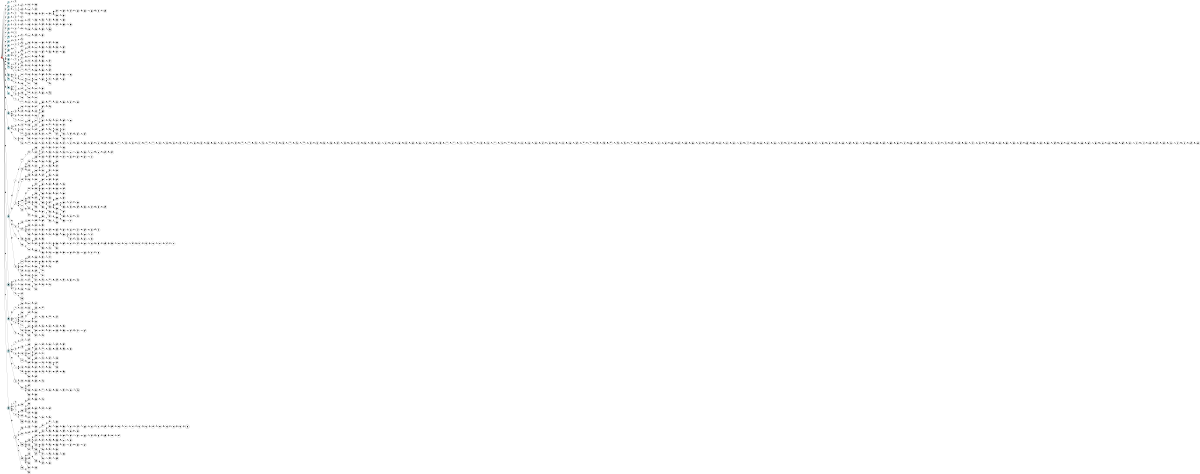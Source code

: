 digraph APTA {
__start0 [label="" shape="none"];

rankdir=LR;
size="8,5";

s0 [style="filled", color="black", fillcolor="#ff817b" shape="circle", label="0"];
s1 [style="filled", color="black", fillcolor="powderblue" shape="circle", label="1"];
s2 [style="filled", color="black", fillcolor="powderblue" shape="circle", label="2"];
s3 [style="filled", color="black", fillcolor="powderblue" shape="circle", label="3"];
s4 [style="filled", color="black", fillcolor="powderblue" shape="circle", label="4"];
s5 [style="filled", color="black", fillcolor="powderblue" shape="circle", label="5"];
s6 [style="filled", color="black", fillcolor="powderblue" shape="circle", label="6"];
s7 [style="filled", color="black", fillcolor="powderblue" shape="circle", label="7"];
s8 [style="rounded,filled", color="black", fillcolor="powderblue" shape="doublecircle", label="8"];
s9 [style="filled", color="black", fillcolor="powderblue" shape="circle", label="9"];
s10 [style="filled", color="black", fillcolor="powderblue" shape="circle", label="10"];
s11 [style="filled", color="black", fillcolor="powderblue" shape="circle", label="11"];
s12 [style="filled", color="black", fillcolor="powderblue" shape="circle", label="12"];
s13 [style="filled", color="black", fillcolor="powderblue" shape="circle", label="13"];
s14 [style="filled", color="black", fillcolor="powderblue" shape="circle", label="14"];
s15 [style="filled", color="black", fillcolor="powderblue" shape="circle", label="15"];
s16 [style="filled", color="black", fillcolor="powderblue" shape="circle", label="16"];
s17 [style="filled", color="black", fillcolor="powderblue" shape="circle", label="17"];
s18 [style="filled", color="black", fillcolor="powderblue" shape="circle", label="18"];
s19 [style="filled", color="black", fillcolor="powderblue" shape="circle", label="19"];
s20 [style="filled", color="black", fillcolor="powderblue" shape="circle", label="20"];
s21 [style="filled", color="black", fillcolor="powderblue" shape="circle", label="21"];
s22 [style="filled", color="black", fillcolor="powderblue" shape="circle", label="22"];
s23 [style="filled", color="black", fillcolor="powderblue" shape="circle", label="23"];
s24 [style="filled", color="black", fillcolor="powderblue" shape="circle", label="24"];
s25 [style="rounded,filled", color="black", fillcolor="powderblue" shape="doublecircle", label="25"];
s26 [style="filled", color="black", fillcolor="powderblue" shape="circle", label="26"];
s27 [style="rounded,filled", color="black", fillcolor="powderblue" shape="doublecircle", label="27"];
s28 [style="rounded,filled", color="black", fillcolor="powderblue" shape="doublecircle", label="28"];
s29 [style="filled", color="black", fillcolor="white" shape="circle", label="29"];
s30 [style="filled", color="black", fillcolor="white" shape="circle", label="30"];
s31 [style="filled", color="black", fillcolor="white" shape="circle", label="31"];
s32 [style="filled", color="black", fillcolor="white" shape="circle", label="32"];
s33 [style="filled", color="black", fillcolor="white" shape="circle", label="33"];
s34 [style="filled", color="black", fillcolor="white" shape="circle", label="34"];
s35 [style="filled", color="black", fillcolor="white" shape="circle", label="35"];
s36 [style="filled", color="black", fillcolor="white" shape="circle", label="36"];
s37 [style="rounded,filled", color="black", fillcolor="white" shape="doublecircle", label="37"];
s38 [style="filled", color="black", fillcolor="white" shape="circle", label="38"];
s39 [style="filled", color="black", fillcolor="white" shape="circle", label="39"];
s40 [style="filled", color="black", fillcolor="white" shape="circle", label="40"];
s41 [style="filled", color="black", fillcolor="white" shape="circle", label="41"];
s42 [style="filled", color="black", fillcolor="white" shape="circle", label="42"];
s43 [style="filled", color="black", fillcolor="white" shape="circle", label="43"];
s44 [style="filled", color="black", fillcolor="white" shape="circle", label="44"];
s45 [style="filled", color="black", fillcolor="white" shape="circle", label="45"];
s46 [style="filled", color="black", fillcolor="white" shape="circle", label="46"];
s47 [style="filled", color="black", fillcolor="white" shape="circle", label="47"];
s48 [style="filled", color="black", fillcolor="white" shape="circle", label="48"];
s49 [style="filled", color="black", fillcolor="white" shape="circle", label="49"];
s50 [style="filled", color="black", fillcolor="white" shape="circle", label="50"];
s51 [style="filled", color="black", fillcolor="white" shape="circle", label="51"];
s52 [style="filled", color="black", fillcolor="white" shape="circle", label="52"];
s53 [style="filled", color="black", fillcolor="white" shape="circle", label="53"];
s54 [style="filled", color="black", fillcolor="white" shape="circle", label="54"];
s55 [style="filled", color="black", fillcolor="white" shape="circle", label="55"];
s56 [style="filled", color="black", fillcolor="white" shape="circle", label="56"];
s57 [style="filled", color="black", fillcolor="white" shape="circle", label="57"];
s58 [style="filled", color="black", fillcolor="white" shape="circle", label="58"];
s59 [style="filled", color="black", fillcolor="white" shape="circle", label="59"];
s60 [style="filled", color="black", fillcolor="white" shape="circle", label="60"];
s61 [style="filled", color="black", fillcolor="white" shape="circle", label="61"];
s62 [style="filled", color="black", fillcolor="white" shape="circle", label="62"];
s63 [style="filled", color="black", fillcolor="white" shape="circle", label="63"];
s64 [style="filled", color="black", fillcolor="white" shape="circle", label="64"];
s65 [style="filled", color="black", fillcolor="white" shape="circle", label="65"];
s66 [style="filled", color="black", fillcolor="white" shape="circle", label="66"];
s67 [style="filled", color="black", fillcolor="white" shape="circle", label="67"];
s68 [style="filled", color="black", fillcolor="white" shape="circle", label="68"];
s69 [style="filled", color="black", fillcolor="white" shape="circle", label="69"];
s70 [style="filled", color="black", fillcolor="white" shape="circle", label="70"];
s71 [style="filled", color="black", fillcolor="white" shape="circle", label="71"];
s72 [style="filled", color="black", fillcolor="white" shape="circle", label="72"];
s73 [style="filled", color="black", fillcolor="white" shape="circle", label="73"];
s74 [style="filled", color="black", fillcolor="white" shape="circle", label="74"];
s75 [style="filled", color="black", fillcolor="white" shape="circle", label="75"];
s76 [style="filled", color="black", fillcolor="white" shape="circle", label="76"];
s77 [style="filled", color="black", fillcolor="white" shape="circle", label="77"];
s78 [style="rounded,filled", color="black", fillcolor="white" shape="doublecircle", label="78"];
s79 [style="filled", color="black", fillcolor="white" shape="circle", label="79"];
s80 [style="filled", color="black", fillcolor="white" shape="circle", label="80"];
s81 [style="filled", color="black", fillcolor="white" shape="circle", label="81"];
s82 [style="filled", color="black", fillcolor="white" shape="circle", label="82"];
s83 [style="rounded,filled", color="black", fillcolor="white" shape="doublecircle", label="83"];
s84 [style="filled", color="black", fillcolor="white" shape="circle", label="84"];
s85 [style="filled", color="black", fillcolor="white" shape="circle", label="85"];
s86 [style="filled", color="black", fillcolor="white" shape="circle", label="86"];
s87 [style="filled", color="black", fillcolor="white" shape="circle", label="87"];
s88 [style="filled", color="black", fillcolor="white" shape="circle", label="88"];
s89 [style="filled", color="black", fillcolor="white" shape="circle", label="89"];
s90 [style="filled", color="black", fillcolor="white" shape="circle", label="90"];
s91 [style="filled", color="black", fillcolor="white" shape="circle", label="91"];
s92 [style="filled", color="black", fillcolor="white" shape="circle", label="92"];
s93 [style="filled", color="black", fillcolor="white" shape="circle", label="93"];
s94 [style="filled", color="black", fillcolor="white" shape="circle", label="94"];
s95 [style="filled", color="black", fillcolor="white" shape="circle", label="95"];
s96 [style="filled", color="black", fillcolor="white" shape="circle", label="96"];
s97 [style="filled", color="black", fillcolor="white" shape="circle", label="97"];
s98 [style="filled", color="black", fillcolor="white" shape="circle", label="98"];
s99 [style="filled", color="black", fillcolor="white" shape="circle", label="99"];
s100 [style="filled", color="black", fillcolor="white" shape="circle", label="100"];
s101 [style="filled", color="black", fillcolor="white" shape="circle", label="101"];
s102 [style="filled", color="black", fillcolor="white" shape="circle", label="102"];
s103 [style="filled", color="black", fillcolor="white" shape="circle", label="103"];
s104 [style="filled", color="black", fillcolor="white" shape="circle", label="104"];
s105 [style="filled", color="black", fillcolor="white" shape="circle", label="105"];
s106 [style="filled", color="black", fillcolor="white" shape="circle", label="106"];
s107 [style="filled", color="black", fillcolor="white" shape="circle", label="107"];
s108 [style="filled", color="black", fillcolor="white" shape="circle", label="108"];
s109 [style="filled", color="black", fillcolor="white" shape="circle", label="109"];
s110 [style="filled", color="black", fillcolor="white" shape="circle", label="110"];
s111 [style="filled", color="black", fillcolor="white" shape="circle", label="111"];
s112 [style="filled", color="black", fillcolor="white" shape="circle", label="112"];
s113 [style="filled", color="black", fillcolor="white" shape="circle", label="113"];
s114 [style="filled", color="black", fillcolor="white" shape="circle", label="114"];
s115 [style="filled", color="black", fillcolor="white" shape="circle", label="115"];
s116 [style="filled", color="black", fillcolor="white" shape="circle", label="116"];
s117 [style="filled", color="black", fillcolor="white" shape="circle", label="117"];
s118 [style="filled", color="black", fillcolor="white" shape="circle", label="118"];
s119 [style="filled", color="black", fillcolor="white" shape="circle", label="119"];
s120 [style="filled", color="black", fillcolor="white" shape="circle", label="120"];
s121 [style="filled", color="black", fillcolor="white" shape="circle", label="121"];
s122 [style="filled", color="black", fillcolor="white" shape="circle", label="122"];
s123 [style="filled", color="black", fillcolor="white" shape="circle", label="123"];
s124 [style="filled", color="black", fillcolor="white" shape="circle", label="124"];
s125 [style="filled", color="black", fillcolor="white" shape="circle", label="125"];
s126 [style="filled", color="black", fillcolor="white" shape="circle", label="126"];
s127 [style="rounded,filled", color="black", fillcolor="white" shape="doublecircle", label="127"];
s128 [style="filled", color="black", fillcolor="white" shape="circle", label="128"];
s129 [style="filled", color="black", fillcolor="white" shape="circle", label="129"];
s130 [style="filled", color="black", fillcolor="white" shape="circle", label="130"];
s131 [style="filled", color="black", fillcolor="white" shape="circle", label="131"];
s132 [style="filled", color="black", fillcolor="white" shape="circle", label="132"];
s133 [style="filled", color="black", fillcolor="white" shape="circle", label="133"];
s134 [style="filled", color="black", fillcolor="white" shape="circle", label="134"];
s135 [style="rounded,filled", color="black", fillcolor="white" shape="doublecircle", label="135"];
s136 [style="filled", color="black", fillcolor="white" shape="circle", label="136"];
s137 [style="filled", color="black", fillcolor="white" shape="circle", label="137"];
s138 [style="filled", color="black", fillcolor="white" shape="circle", label="138"];
s139 [style="filled", color="black", fillcolor="white" shape="circle", label="139"];
s140 [style="filled", color="black", fillcolor="white" shape="circle", label="140"];
s141 [style="filled", color="black", fillcolor="white" shape="circle", label="141"];
s142 [style="filled", color="black", fillcolor="white" shape="circle", label="142"];
s143 [style="filled", color="black", fillcolor="white" shape="circle", label="143"];
s144 [style="filled", color="black", fillcolor="white" shape="circle", label="144"];
s145 [style="filled", color="black", fillcolor="white" shape="circle", label="145"];
s146 [style="filled", color="black", fillcolor="white" shape="circle", label="146"];
s147 [style="rounded,filled", color="black", fillcolor="white" shape="doublecircle", label="147"];
s148 [style="filled", color="black", fillcolor="white" shape="circle", label="148"];
s149 [style="filled", color="black", fillcolor="white" shape="circle", label="149"];
s150 [style="filled", color="black", fillcolor="white" shape="circle", label="150"];
s151 [style="filled", color="black", fillcolor="white" shape="circle", label="151"];
s152 [style="filled", color="black", fillcolor="white" shape="circle", label="152"];
s153 [style="filled", color="black", fillcolor="white" shape="circle", label="153"];
s154 [style="filled", color="black", fillcolor="white" shape="circle", label="154"];
s155 [style="rounded,filled", color="black", fillcolor="white" shape="doublecircle", label="155"];
s156 [style="filled", color="black", fillcolor="white" shape="circle", label="156"];
s157 [style="filled", color="black", fillcolor="white" shape="circle", label="157"];
s158 [style="rounded,filled", color="black", fillcolor="white" shape="doublecircle", label="158"];
s159 [style="filled", color="black", fillcolor="white" shape="circle", label="159"];
s160 [style="rounded,filled", color="black", fillcolor="white" shape="doublecircle", label="160"];
s161 [style="filled", color="black", fillcolor="white" shape="circle", label="161"];
s162 [style="filled", color="black", fillcolor="white" shape="circle", label="162"];
s163 [style="filled", color="black", fillcolor="white" shape="circle", label="163"];
s164 [style="filled", color="black", fillcolor="white" shape="circle", label="164"];
s165 [style="filled", color="black", fillcolor="white" shape="circle", label="165"];
s166 [style="filled", color="black", fillcolor="white" shape="circle", label="166"];
s167 [style="filled", color="black", fillcolor="white" shape="circle", label="167"];
s168 [style="filled", color="black", fillcolor="white" shape="circle", label="168"];
s169 [style="filled", color="black", fillcolor="white" shape="circle", label="169"];
s170 [style="filled", color="black", fillcolor="white" shape="circle", label="170"];
s171 [style="filled", color="black", fillcolor="white" shape="circle", label="171"];
s172 [style="filled", color="black", fillcolor="white" shape="circle", label="172"];
s173 [style="filled", color="black", fillcolor="white" shape="circle", label="173"];
s174 [style="filled", color="black", fillcolor="white" shape="circle", label="174"];
s175 [style="filled", color="black", fillcolor="white" shape="circle", label="175"];
s176 [style="filled", color="black", fillcolor="white" shape="circle", label="176"];
s177 [style="filled", color="black", fillcolor="white" shape="circle", label="177"];
s178 [style="filled", color="black", fillcolor="white" shape="circle", label="178"];
s179 [style="filled", color="black", fillcolor="white" shape="circle", label="179"];
s180 [style="filled", color="black", fillcolor="white" shape="circle", label="180"];
s181 [style="filled", color="black", fillcolor="white" shape="circle", label="181"];
s182 [style="filled", color="black", fillcolor="white" shape="circle", label="182"];
s183 [style="filled", color="black", fillcolor="white" shape="circle", label="183"];
s184 [style="filled", color="black", fillcolor="white" shape="circle", label="184"];
s185 [style="filled", color="black", fillcolor="white" shape="circle", label="185"];
s186 [style="filled", color="black", fillcolor="white" shape="circle", label="186"];
s187 [style="filled", color="black", fillcolor="white" shape="circle", label="187"];
s188 [style="filled", color="black", fillcolor="white" shape="circle", label="188"];
s189 [style="filled", color="black", fillcolor="white" shape="circle", label="189"];
s190 [style="filled", color="black", fillcolor="white" shape="circle", label="190"];
s191 [style="filled", color="black", fillcolor="white" shape="circle", label="191"];
s192 [style="filled", color="black", fillcolor="white" shape="circle", label="192"];
s193 [style="filled", color="black", fillcolor="white" shape="circle", label="193"];
s194 [style="filled", color="black", fillcolor="white" shape="circle", label="194"];
s195 [style="filled", color="black", fillcolor="white" shape="circle", label="195"];
s196 [style="filled", color="black", fillcolor="white" shape="circle", label="196"];
s197 [style="filled", color="black", fillcolor="white" shape="circle", label="197"];
s198 [style="filled", color="black", fillcolor="white" shape="circle", label="198"];
s199 [style="filled", color="black", fillcolor="white" shape="circle", label="199"];
s200 [style="filled", color="black", fillcolor="white" shape="circle", label="200"];
s201 [style="filled", color="black", fillcolor="white" shape="circle", label="201"];
s202 [style="filled", color="black", fillcolor="white" shape="circle", label="202"];
s203 [style="filled", color="black", fillcolor="white" shape="circle", label="203"];
s204 [style="filled", color="black", fillcolor="white" shape="circle", label="204"];
s205 [style="filled", color="black", fillcolor="white" shape="circle", label="205"];
s206 [style="filled", color="black", fillcolor="white" shape="circle", label="206"];
s207 [style="filled", color="black", fillcolor="white" shape="circle", label="207"];
s208 [style="filled", color="black", fillcolor="white" shape="circle", label="208"];
s209 [style="filled", color="black", fillcolor="white" shape="circle", label="209"];
s210 [style="filled", color="black", fillcolor="white" shape="circle", label="210"];
s211 [style="filled", color="black", fillcolor="white" shape="circle", label="211"];
s212 [style="filled", color="black", fillcolor="white" shape="circle", label="212"];
s213 [style="filled", color="black", fillcolor="white" shape="circle", label="213"];
s214 [style="filled", color="black", fillcolor="white" shape="circle", label="214"];
s215 [style="filled", color="black", fillcolor="white" shape="circle", label="215"];
s216 [style="filled", color="black", fillcolor="white" shape="circle", label="216"];
s217 [style="filled", color="black", fillcolor="white" shape="circle", label="217"];
s218 [style="filled", color="black", fillcolor="white" shape="circle", label="218"];
s219 [style="filled", color="black", fillcolor="white" shape="circle", label="219"];
s220 [style="filled", color="black", fillcolor="white" shape="circle", label="220"];
s221 [style="filled", color="black", fillcolor="white" shape="circle", label="221"];
s222 [style="filled", color="black", fillcolor="white" shape="circle", label="222"];
s223 [style="filled", color="black", fillcolor="white" shape="circle", label="223"];
s224 [style="filled", color="black", fillcolor="white" shape="circle", label="224"];
s225 [style="filled", color="black", fillcolor="white" shape="circle", label="225"];
s226 [style="filled", color="black", fillcolor="white" shape="circle", label="226"];
s227 [style="filled", color="black", fillcolor="white" shape="circle", label="227"];
s228 [style="filled", color="black", fillcolor="white" shape="circle", label="228"];
s229 [style="filled", color="black", fillcolor="white" shape="circle", label="229"];
s230 [style="filled", color="black", fillcolor="white" shape="circle", label="230"];
s231 [style="filled", color="black", fillcolor="white" shape="circle", label="231"];
s232 [style="filled", color="black", fillcolor="white" shape="circle", label="232"];
s233 [style="filled", color="black", fillcolor="white" shape="circle", label="233"];
s234 [style="filled", color="black", fillcolor="white" shape="circle", label="234"];
s235 [style="filled", color="black", fillcolor="white" shape="circle", label="235"];
s236 [style="filled", color="black", fillcolor="white" shape="circle", label="236"];
s237 [style="filled", color="black", fillcolor="white" shape="circle", label="237"];
s238 [style="filled", color="black", fillcolor="white" shape="circle", label="238"];
s239 [style="filled", color="black", fillcolor="white" shape="circle", label="239"];
s240 [style="filled", color="black", fillcolor="white" shape="circle", label="240"];
s241 [style="filled", color="black", fillcolor="white" shape="circle", label="241"];
s242 [style="filled", color="black", fillcolor="white" shape="circle", label="242"];
s243 [style="filled", color="black", fillcolor="white" shape="circle", label="243"];
s244 [style="filled", color="black", fillcolor="white" shape="circle", label="244"];
s245 [style="filled", color="black", fillcolor="white" shape="circle", label="245"];
s246 [style="filled", color="black", fillcolor="white" shape="circle", label="246"];
s247 [style="filled", color="black", fillcolor="white" shape="circle", label="247"];
s248 [style="filled", color="black", fillcolor="white" shape="circle", label="248"];
s249 [style="filled", color="black", fillcolor="white" shape="circle", label="249"];
s250 [style="filled", color="black", fillcolor="white" shape="circle", label="250"];
s251 [style="filled", color="black", fillcolor="white" shape="circle", label="251"];
s252 [style="filled", color="black", fillcolor="white" shape="circle", label="252"];
s253 [style="filled", color="black", fillcolor="white" shape="circle", label="253"];
s254 [style="filled", color="black", fillcolor="white" shape="circle", label="254"];
s255 [style="filled", color="black", fillcolor="white" shape="circle", label="255"];
s256 [style="filled", color="black", fillcolor="white" shape="circle", label="256"];
s257 [style="filled", color="black", fillcolor="white" shape="circle", label="257"];
s258 [style="filled", color="black", fillcolor="white" shape="circle", label="258"];
s259 [style="filled", color="black", fillcolor="white" shape="circle", label="259"];
s260 [style="filled", color="black", fillcolor="white" shape="circle", label="260"];
s261 [style="filled", color="black", fillcolor="white" shape="circle", label="261"];
s262 [style="filled", color="black", fillcolor="white" shape="circle", label="262"];
s263 [style="filled", color="black", fillcolor="white" shape="circle", label="263"];
s264 [style="filled", color="black", fillcolor="white" shape="circle", label="264"];
s265 [style="filled", color="black", fillcolor="white" shape="circle", label="265"];
s266 [style="filled", color="black", fillcolor="white" shape="circle", label="266"];
s267 [style="filled", color="black", fillcolor="white" shape="circle", label="267"];
s268 [style="filled", color="black", fillcolor="white" shape="circle", label="268"];
s269 [style="filled", color="black", fillcolor="white" shape="circle", label="269"];
s270 [style="filled", color="black", fillcolor="white" shape="circle", label="270"];
s271 [style="filled", color="black", fillcolor="white" shape="circle", label="271"];
s272 [style="filled", color="black", fillcolor="white" shape="circle", label="272"];
s273 [style="filled", color="black", fillcolor="white" shape="circle", label="273"];
s274 [style="filled", color="black", fillcolor="white" shape="circle", label="274"];
s275 [style="filled", color="black", fillcolor="white" shape="circle", label="275"];
s276 [style="filled", color="black", fillcolor="white" shape="circle", label="276"];
s277 [style="filled", color="black", fillcolor="white" shape="circle", label="277"];
s278 [style="filled", color="black", fillcolor="white" shape="circle", label="278"];
s279 [style="filled", color="black", fillcolor="white" shape="circle", label="279"];
s280 [style="filled", color="black", fillcolor="white" shape="circle", label="280"];
s281 [style="filled", color="black", fillcolor="white" shape="circle", label="281"];
s282 [style="filled", color="black", fillcolor="white" shape="circle", label="282"];
s283 [style="filled", color="black", fillcolor="white" shape="circle", label="283"];
s284 [style="filled", color="black", fillcolor="white" shape="circle", label="284"];
s285 [style="filled", color="black", fillcolor="white" shape="circle", label="285"];
s286 [style="filled", color="black", fillcolor="white" shape="circle", label="286"];
s287 [style="filled", color="black", fillcolor="white" shape="circle", label="287"];
s288 [style="filled", color="black", fillcolor="white" shape="circle", label="288"];
s289 [style="filled", color="black", fillcolor="white" shape="circle", label="289"];
s290 [style="filled", color="black", fillcolor="white" shape="circle", label="290"];
s291 [style="filled", color="black", fillcolor="white" shape="circle", label="291"];
s292 [style="filled", color="black", fillcolor="white" shape="circle", label="292"];
s293 [style="filled", color="black", fillcolor="white" shape="circle", label="293"];
s294 [style="filled", color="black", fillcolor="white" shape="circle", label="294"];
s295 [style="filled", color="black", fillcolor="white" shape="circle", label="295"];
s296 [style="filled", color="black", fillcolor="white" shape="circle", label="296"];
s297 [style="filled", color="black", fillcolor="white" shape="circle", label="297"];
s298 [style="filled", color="black", fillcolor="white" shape="circle", label="298"];
s299 [style="filled", color="black", fillcolor="white" shape="circle", label="299"];
s300 [style="filled", color="black", fillcolor="white" shape="circle", label="300"];
s301 [style="filled", color="black", fillcolor="white" shape="circle", label="301"];
s302 [style="filled", color="black", fillcolor="white" shape="circle", label="302"];
s303 [style="filled", color="black", fillcolor="white" shape="circle", label="303"];
s304 [style="filled", color="black", fillcolor="white" shape="circle", label="304"];
s305 [style="filled", color="black", fillcolor="white" shape="circle", label="305"];
s306 [style="filled", color="black", fillcolor="white" shape="circle", label="306"];
s307 [style="filled", color="black", fillcolor="white" shape="circle", label="307"];
s308 [style="filled", color="black", fillcolor="white" shape="circle", label="308"];
s309 [style="filled", color="black", fillcolor="white" shape="circle", label="309"];
s310 [style="filled", color="black", fillcolor="white" shape="circle", label="310"];
s311 [style="filled", color="black", fillcolor="white" shape="circle", label="311"];
s312 [style="filled", color="black", fillcolor="white" shape="circle", label="312"];
s313 [style="filled", color="black", fillcolor="white" shape="circle", label="313"];
s314 [style="filled", color="black", fillcolor="white" shape="circle", label="314"];
s315 [style="filled", color="black", fillcolor="white" shape="circle", label="315"];
s316 [style="filled", color="black", fillcolor="white" shape="circle", label="316"];
s317 [style="filled", color="black", fillcolor="white" shape="circle", label="317"];
s318 [style="filled", color="black", fillcolor="white" shape="circle", label="318"];
s319 [style="filled", color="black", fillcolor="white" shape="circle", label="319"];
s320 [style="filled", color="black", fillcolor="white" shape="circle", label="320"];
s321 [style="filled", color="black", fillcolor="white" shape="circle", label="321"];
s322 [style="filled", color="black", fillcolor="white" shape="circle", label="322"];
s323 [style="filled", color="black", fillcolor="white" shape="circle", label="323"];
s324 [style="filled", color="black", fillcolor="white" shape="circle", label="324"];
s325 [style="filled", color="black", fillcolor="white" shape="circle", label="325"];
s326 [style="filled", color="black", fillcolor="white" shape="circle", label="326"];
s327 [style="filled", color="black", fillcolor="white" shape="circle", label="327"];
s328 [style="filled", color="black", fillcolor="white" shape="circle", label="328"];
s329 [style="filled", color="black", fillcolor="white" shape="circle", label="329"];
s330 [style="filled", color="black", fillcolor="white" shape="circle", label="330"];
s331 [style="filled", color="black", fillcolor="white" shape="circle", label="331"];
s332 [style="filled", color="black", fillcolor="white" shape="circle", label="332"];
s333 [style="filled", color="black", fillcolor="white" shape="circle", label="333"];
s334 [style="filled", color="black", fillcolor="white" shape="circle", label="334"];
s335 [style="filled", color="black", fillcolor="white" shape="circle", label="335"];
s336 [style="filled", color="black", fillcolor="white" shape="circle", label="336"];
s337 [style="filled", color="black", fillcolor="white" shape="circle", label="337"];
s338 [style="filled", color="black", fillcolor="white" shape="circle", label="338"];
s339 [style="filled", color="black", fillcolor="white" shape="circle", label="339"];
s340 [style="filled", color="black", fillcolor="white" shape="circle", label="340"];
s341 [style="filled", color="black", fillcolor="white" shape="circle", label="341"];
s342 [style="filled", color="black", fillcolor="white" shape="circle", label="342"];
s343 [style="filled", color="black", fillcolor="white" shape="circle", label="343"];
s344 [style="filled", color="black", fillcolor="white" shape="circle", label="344"];
s345 [style="filled", color="black", fillcolor="white" shape="circle", label="345"];
s346 [style="filled", color="black", fillcolor="white" shape="circle", label="346"];
s347 [style="filled", color="black", fillcolor="white" shape="circle", label="347"];
s348 [style="filled", color="black", fillcolor="white" shape="circle", label="348"];
s349 [style="filled", color="black", fillcolor="white" shape="circle", label="349"];
s350 [style="filled", color="black", fillcolor="white" shape="circle", label="350"];
s351 [style="filled", color="black", fillcolor="white" shape="circle", label="351"];
s352 [style="filled", color="black", fillcolor="white" shape="circle", label="352"];
s353 [style="filled", color="black", fillcolor="white" shape="circle", label="353"];
s354 [style="filled", color="black", fillcolor="white" shape="circle", label="354"];
s355 [style="filled", color="black", fillcolor="white" shape="circle", label="355"];
s356 [style="filled", color="black", fillcolor="white" shape="circle", label="356"];
s357 [style="filled", color="black", fillcolor="white" shape="circle", label="357"];
s358 [style="filled", color="black", fillcolor="white" shape="circle", label="358"];
s359 [style="filled", color="black", fillcolor="white" shape="circle", label="359"];
s360 [style="filled", color="black", fillcolor="white" shape="circle", label="360"];
s361 [style="filled", color="black", fillcolor="white" shape="circle", label="361"];
s362 [style="filled", color="black", fillcolor="white" shape="circle", label="362"];
s363 [style="filled", color="black", fillcolor="white" shape="circle", label="363"];
s364 [style="filled", color="black", fillcolor="white" shape="circle", label="364"];
s365 [style="filled", color="black", fillcolor="white" shape="circle", label="365"];
s366 [style="filled", color="black", fillcolor="white" shape="circle", label="366"];
s367 [style="filled", color="black", fillcolor="white" shape="circle", label="367"];
s368 [style="filled", color="black", fillcolor="white" shape="circle", label="368"];
s369 [style="filled", color="black", fillcolor="white" shape="circle", label="369"];
s370 [style="filled", color="black", fillcolor="white" shape="circle", label="370"];
s371 [style="filled", color="black", fillcolor="white" shape="circle", label="371"];
s372 [style="filled", color="black", fillcolor="white" shape="circle", label="372"];
s373 [style="filled", color="black", fillcolor="white" shape="circle", label="373"];
s374 [style="filled", color="black", fillcolor="white" shape="circle", label="374"];
s375 [style="filled", color="black", fillcolor="white" shape="circle", label="375"];
s376 [style="filled", color="black", fillcolor="white" shape="circle", label="376"];
s377 [style="filled", color="black", fillcolor="white" shape="circle", label="377"];
s378 [style="filled", color="black", fillcolor="white" shape="circle", label="378"];
s379 [style="filled", color="black", fillcolor="white" shape="circle", label="379"];
s380 [style="filled", color="black", fillcolor="white" shape="circle", label="380"];
s381 [style="filled", color="black", fillcolor="white" shape="circle", label="381"];
s382 [style="filled", color="black", fillcolor="white" shape="circle", label="382"];
s383 [style="filled", color="black", fillcolor="white" shape="circle", label="383"];
s384 [style="filled", color="black", fillcolor="white" shape="circle", label="384"];
s385 [style="filled", color="black", fillcolor="white" shape="circle", label="385"];
s386 [style="filled", color="black", fillcolor="white" shape="circle", label="386"];
s387 [style="filled", color="black", fillcolor="white" shape="circle", label="387"];
s388 [style="filled", color="black", fillcolor="white" shape="circle", label="388"];
s389 [style="filled", color="black", fillcolor="white" shape="circle", label="389"];
s390 [style="filled", color="black", fillcolor="white" shape="circle", label="390"];
s391 [style="filled", color="black", fillcolor="white" shape="circle", label="391"];
s392 [style="filled", color="black", fillcolor="white" shape="circle", label="392"];
s393 [style="filled", color="black", fillcolor="white" shape="circle", label="393"];
s394 [style="filled", color="black", fillcolor="white" shape="circle", label="394"];
s395 [style="filled", color="black", fillcolor="white" shape="circle", label="395"];
s396 [style="filled", color="black", fillcolor="white" shape="circle", label="396"];
s397 [style="filled", color="black", fillcolor="white" shape="circle", label="397"];
s398 [style="filled", color="black", fillcolor="white" shape="circle", label="398"];
s399 [style="filled", color="black", fillcolor="white" shape="circle", label="399"];
s400 [style="filled", color="black", fillcolor="white" shape="circle", label="400"];
s401 [style="filled", color="black", fillcolor="white" shape="circle", label="401"];
s402 [style="filled", color="black", fillcolor="white" shape="circle", label="402"];
s403 [style="filled", color="black", fillcolor="white" shape="circle", label="403"];
s404 [style="filled", color="black", fillcolor="white" shape="circle", label="404"];
s405 [style="filled", color="black", fillcolor="white" shape="circle", label="405"];
s406 [style="filled", color="black", fillcolor="white" shape="circle", label="406"];
s407 [style="filled", color="black", fillcolor="white" shape="circle", label="407"];
s408 [style="filled", color="black", fillcolor="white" shape="circle", label="408"];
s409 [style="filled", color="black", fillcolor="white" shape="circle", label="409"];
s410 [style="filled", color="black", fillcolor="white" shape="circle", label="410"];
s411 [style="filled", color="black", fillcolor="white" shape="circle", label="411"];
s412 [style="filled", color="black", fillcolor="white" shape="circle", label="412"];
s413 [style="filled", color="black", fillcolor="white" shape="circle", label="413"];
s414 [style="filled", color="black", fillcolor="white" shape="circle", label="414"];
s415 [style="filled", color="black", fillcolor="white" shape="circle", label="415"];
s416 [style="filled", color="black", fillcolor="white" shape="circle", label="416"];
s417 [style="filled", color="black", fillcolor="white" shape="circle", label="417"];
s418 [style="filled", color="black", fillcolor="white" shape="circle", label="418"];
s419 [style="filled", color="black", fillcolor="white" shape="circle", label="419"];
s420 [style="filled", color="black", fillcolor="white" shape="circle", label="420"];
s421 [style="filled", color="black", fillcolor="white" shape="circle", label="421"];
s422 [style="filled", color="black", fillcolor="white" shape="circle", label="422"];
s423 [style="filled", color="black", fillcolor="white" shape="circle", label="423"];
s424 [style="filled", color="black", fillcolor="white" shape="circle", label="424"];
s425 [style="filled", color="black", fillcolor="white" shape="circle", label="425"];
s426 [style="filled", color="black", fillcolor="white" shape="circle", label="426"];
s427 [style="filled", color="black", fillcolor="white" shape="circle", label="427"];
s428 [style="filled", color="black", fillcolor="white" shape="circle", label="428"];
s429 [style="filled", color="black", fillcolor="white" shape="circle", label="429"];
s430 [style="filled", color="black", fillcolor="white" shape="circle", label="430"];
s431 [style="filled", color="black", fillcolor="white" shape="circle", label="431"];
s432 [style="filled", color="black", fillcolor="white" shape="circle", label="432"];
s433 [style="rounded,filled", color="black", fillcolor="white" shape="doublecircle", label="433"];
s434 [style="filled", color="black", fillcolor="white" shape="circle", label="434"];
s435 [style="filled", color="black", fillcolor="white" shape="circle", label="435"];
s436 [style="filled", color="black", fillcolor="white" shape="circle", label="436"];
s437 [style="filled", color="black", fillcolor="white" shape="circle", label="437"];
s438 [style="filled", color="black", fillcolor="white" shape="circle", label="438"];
s439 [style="filled", color="black", fillcolor="white" shape="circle", label="439"];
s440 [style="filled", color="black", fillcolor="white" shape="circle", label="440"];
s441 [style="filled", color="black", fillcolor="white" shape="circle", label="441"];
s442 [style="filled", color="black", fillcolor="white" shape="circle", label="442"];
s443 [style="rounded,filled", color="black", fillcolor="white" shape="doublecircle", label="443"];
s444 [style="filled", color="black", fillcolor="white" shape="circle", label="444"];
s445 [style="filled", color="black", fillcolor="white" shape="circle", label="445"];
s446 [style="filled", color="black", fillcolor="white" shape="circle", label="446"];
s447 [style="filled", color="black", fillcolor="white" shape="circle", label="447"];
s448 [style="filled", color="black", fillcolor="white" shape="circle", label="448"];
s449 [style="filled", color="black", fillcolor="white" shape="circle", label="449"];
s450 [style="filled", color="black", fillcolor="white" shape="circle", label="450"];
s451 [style="filled", color="black", fillcolor="white" shape="circle", label="451"];
s452 [style="filled", color="black", fillcolor="white" shape="circle", label="452"];
s453 [style="filled", color="black", fillcolor="white" shape="circle", label="453"];
s454 [style="filled", color="black", fillcolor="white" shape="circle", label="454"];
s455 [style="filled", color="black", fillcolor="white" shape="circle", label="455"];
s456 [style="filled", color="black", fillcolor="white" shape="circle", label="456"];
s457 [style="filled", color="black", fillcolor="white" shape="circle", label="457"];
s458 [style="filled", color="black", fillcolor="white" shape="circle", label="458"];
s459 [style="filled", color="black", fillcolor="white" shape="circle", label="459"];
s460 [style="filled", color="black", fillcolor="white" shape="circle", label="460"];
s461 [style="filled", color="black", fillcolor="white" shape="circle", label="461"];
s462 [style="filled", color="black", fillcolor="white" shape="circle", label="462"];
s463 [style="filled", color="black", fillcolor="white" shape="circle", label="463"];
s464 [style="filled", color="black", fillcolor="white" shape="circle", label="464"];
s465 [style="filled", color="black", fillcolor="white" shape="circle", label="465"];
s466 [style="filled", color="black", fillcolor="white" shape="circle", label="466"];
s467 [style="filled", color="black", fillcolor="white" shape="circle", label="467"];
s468 [style="filled", color="black", fillcolor="white" shape="circle", label="468"];
s469 [style="filled", color="black", fillcolor="white" shape="circle", label="469"];
s470 [style="filled", color="black", fillcolor="white" shape="circle", label="470"];
s471 [style="filled", color="black", fillcolor="white" shape="circle", label="471"];
s472 [style="filled", color="black", fillcolor="white" shape="circle", label="472"];
s473 [style="filled", color="black", fillcolor="white" shape="circle", label="473"];
s474 [style="filled", color="black", fillcolor="white" shape="circle", label="474"];
s475 [style="filled", color="black", fillcolor="white" shape="circle", label="475"];
s476 [style="filled", color="black", fillcolor="white" shape="circle", label="476"];
s477 [style="filled", color="black", fillcolor="white" shape="circle", label="477"];
s478 [style="filled", color="black", fillcolor="white" shape="circle", label="478"];
s479 [style="filled", color="black", fillcolor="white" shape="circle", label="479"];
s480 [style="filled", color="black", fillcolor="white" shape="circle", label="480"];
s481 [style="filled", color="black", fillcolor="white" shape="circle", label="481"];
s482 [style="filled", color="black", fillcolor="white" shape="circle", label="482"];
s483 [style="filled", color="black", fillcolor="white" shape="circle", label="483"];
s484 [style="filled", color="black", fillcolor="white" shape="circle", label="484"];
s485 [style="filled", color="black", fillcolor="white" shape="circle", label="485"];
s486 [style="filled", color="black", fillcolor="white" shape="circle", label="486"];
s487 [style="filled", color="black", fillcolor="white" shape="circle", label="487"];
s488 [style="filled", color="black", fillcolor="white" shape="circle", label="488"];
s489 [style="filled", color="black", fillcolor="white" shape="circle", label="489"];
s490 [style="filled", color="black", fillcolor="white" shape="circle", label="490"];
s491 [style="filled", color="black", fillcolor="white" shape="circle", label="491"];
s492 [style="filled", color="black", fillcolor="white" shape="circle", label="492"];
s493 [style="filled", color="black", fillcolor="white" shape="circle", label="493"];
s494 [style="filled", color="black", fillcolor="white" shape="circle", label="494"];
s495 [style="filled", color="black", fillcolor="white" shape="circle", label="495"];
s496 [style="filled", color="black", fillcolor="white" shape="circle", label="496"];
s497 [style="filled", color="black", fillcolor="white" shape="circle", label="497"];
s498 [style="filled", color="black", fillcolor="white" shape="circle", label="498"];
s499 [style="filled", color="black", fillcolor="white" shape="circle", label="499"];
s500 [style="filled", color="black", fillcolor="white" shape="circle", label="500"];
s501 [style="filled", color="black", fillcolor="white" shape="circle", label="501"];
s502 [style="filled", color="black", fillcolor="white" shape="circle", label="502"];
s503 [style="filled", color="black", fillcolor="white" shape="circle", label="503"];
s504 [style="filled", color="black", fillcolor="white" shape="circle", label="504"];
s505 [style="filled", color="black", fillcolor="white" shape="circle", label="505"];
s506 [style="filled", color="black", fillcolor="white" shape="circle", label="506"];
s507 [style="filled", color="black", fillcolor="white" shape="circle", label="507"];
s508 [style="filled", color="black", fillcolor="white" shape="circle", label="508"];
s509 [style="filled", color="black", fillcolor="white" shape="circle", label="509"];
s510 [style="filled", color="black", fillcolor="white" shape="circle", label="510"];
s511 [style="filled", color="black", fillcolor="white" shape="circle", label="511"];
s512 [style="filled", color="black", fillcolor="white" shape="circle", label="512"];
s513 [style="filled", color="black", fillcolor="white" shape="circle", label="513"];
s514 [style="filled", color="black", fillcolor="white" shape="circle", label="514"];
s515 [style="filled", color="black", fillcolor="white" shape="circle", label="515"];
s516 [style="filled", color="black", fillcolor="white" shape="circle", label="516"];
s517 [style="filled", color="black", fillcolor="white" shape="circle", label="517"];
s518 [style="filled", color="black", fillcolor="white" shape="circle", label="518"];
s519 [style="filled", color="black", fillcolor="white" shape="circle", label="519"];
s520 [style="filled", color="black", fillcolor="white" shape="circle", label="520"];
s521 [style="filled", color="black", fillcolor="white" shape="circle", label="521"];
s522 [style="filled", color="black", fillcolor="white" shape="circle", label="522"];
s523 [style="filled", color="black", fillcolor="white" shape="circle", label="523"];
s524 [style="filled", color="black", fillcolor="white" shape="circle", label="524"];
s525 [style="filled", color="black", fillcolor="white" shape="circle", label="525"];
s526 [style="filled", color="black", fillcolor="white" shape="circle", label="526"];
s527 [style="filled", color="black", fillcolor="white" shape="circle", label="527"];
s528 [style="filled", color="black", fillcolor="white" shape="circle", label="528"];
s529 [style="filled", color="black", fillcolor="white" shape="circle", label="529"];
s530 [style="filled", color="black", fillcolor="white" shape="circle", label="530"];
s531 [style="filled", color="black", fillcolor="white" shape="circle", label="531"];
s532 [style="filled", color="black", fillcolor="white" shape="circle", label="532"];
s533 [style="filled", color="black", fillcolor="white" shape="circle", label="533"];
s534 [style="filled", color="black", fillcolor="white" shape="circle", label="534"];
s535 [style="filled", color="black", fillcolor="white" shape="circle", label="535"];
s536 [style="filled", color="black", fillcolor="white" shape="circle", label="536"];
s537 [style="filled", color="black", fillcolor="white" shape="circle", label="537"];
s538 [style="filled", color="black", fillcolor="white" shape="circle", label="538"];
s539 [style="filled", color="black", fillcolor="white" shape="circle", label="539"];
s540 [style="filled", color="black", fillcolor="white" shape="circle", label="540"];
s541 [style="filled", color="black", fillcolor="white" shape="circle", label="541"];
s542 [style="filled", color="black", fillcolor="white" shape="circle", label="542"];
s543 [style="filled", color="black", fillcolor="white" shape="circle", label="543"];
s544 [style="filled", color="black", fillcolor="white" shape="circle", label="544"];
s545 [style="filled", color="black", fillcolor="white" shape="circle", label="545"];
s546 [style="filled", color="black", fillcolor="white" shape="circle", label="546"];
s547 [style="filled", color="black", fillcolor="white" shape="circle", label="547"];
s548 [style="filled", color="black", fillcolor="white" shape="circle", label="548"];
s549 [style="filled", color="black", fillcolor="white" shape="circle", label="549"];
s550 [style="filled", color="black", fillcolor="white" shape="circle", label="550"];
s551 [style="filled", color="black", fillcolor="white" shape="circle", label="551"];
s552 [style="filled", color="black", fillcolor="white" shape="circle", label="552"];
s553 [style="filled", color="black", fillcolor="white" shape="circle", label="553"];
s554 [style="filled", color="black", fillcolor="white" shape="circle", label="554"];
s555 [style="filled", color="black", fillcolor="white" shape="circle", label="555"];
s556 [style="filled", color="black", fillcolor="white" shape="circle", label="556"];
s557 [style="filled", color="black", fillcolor="white" shape="circle", label="557"];
s558 [style="filled", color="black", fillcolor="white" shape="circle", label="558"];
s559 [style="filled", color="black", fillcolor="white" shape="circle", label="559"];
s560 [style="filled", color="black", fillcolor="white" shape="circle", label="560"];
s561 [style="filled", color="black", fillcolor="white" shape="circle", label="561"];
s562 [style="filled", color="black", fillcolor="white" shape="circle", label="562"];
s563 [style="filled", color="black", fillcolor="white" shape="circle", label="563"];
s564 [style="filled", color="black", fillcolor="white" shape="circle", label="564"];
s565 [style="filled", color="black", fillcolor="white" shape="circle", label="565"];
s566 [style="filled", color="black", fillcolor="white" shape="circle", label="566"];
s567 [style="filled", color="black", fillcolor="white" shape="circle", label="567"];
s568 [style="filled", color="black", fillcolor="white" shape="circle", label="568"];
s569 [style="filled", color="black", fillcolor="white" shape="circle", label="569"];
s570 [style="filled", color="black", fillcolor="white" shape="circle", label="570"];
s571 [style="filled", color="black", fillcolor="white" shape="circle", label="571"];
s572 [style="filled", color="black", fillcolor="white" shape="circle", label="572"];
s573 [style="filled", color="black", fillcolor="white" shape="circle", label="573"];
s574 [style="filled", color="black", fillcolor="white" shape="circle", label="574"];
s575 [style="filled", color="black", fillcolor="white" shape="circle", label="575"];
s576 [style="filled", color="black", fillcolor="white" shape="circle", label="576"];
s577 [style="filled", color="black", fillcolor="white" shape="circle", label="577"];
s578 [style="filled", color="black", fillcolor="white" shape="circle", label="578"];
s579 [style="filled", color="black", fillcolor="white" shape="circle", label="579"];
s580 [style="filled", color="black", fillcolor="white" shape="circle", label="580"];
s581 [style="filled", color="black", fillcolor="white" shape="circle", label="581"];
s582 [style="filled", color="black", fillcolor="white" shape="circle", label="582"];
s583 [style="filled", color="black", fillcolor="white" shape="circle", label="583"];
s584 [style="filled", color="black", fillcolor="white" shape="circle", label="584"];
s585 [style="filled", color="black", fillcolor="white" shape="circle", label="585"];
s586 [style="filled", color="black", fillcolor="white" shape="circle", label="586"];
s587 [style="filled", color="black", fillcolor="white" shape="circle", label="587"];
s588 [style="filled", color="black", fillcolor="white" shape="circle", label="588"];
s589 [style="filled", color="black", fillcolor="white" shape="circle", label="589"];
s590 [style="filled", color="black", fillcolor="white" shape="circle", label="590"];
s591 [style="filled", color="black", fillcolor="white" shape="circle", label="591"];
s592 [style="filled", color="black", fillcolor="white" shape="circle", label="592"];
s593 [style="filled", color="black", fillcolor="white" shape="circle", label="593"];
s594 [style="filled", color="black", fillcolor="white" shape="circle", label="594"];
s595 [style="filled", color="black", fillcolor="white" shape="circle", label="595"];
s596 [style="filled", color="black", fillcolor="white" shape="circle", label="596"];
s597 [style="filled", color="black", fillcolor="white" shape="circle", label="597"];
s598 [style="filled", color="black", fillcolor="white" shape="circle", label="598"];
s599 [style="filled", color="black", fillcolor="white" shape="circle", label="599"];
s600 [style="filled", color="black", fillcolor="white" shape="circle", label="600"];
s601 [style="filled", color="black", fillcolor="white" shape="circle", label="601"];
s602 [style="filled", color="black", fillcolor="white" shape="circle", label="602"];
s603 [style="filled", color="black", fillcolor="white" shape="circle", label="603"];
s604 [style="filled", color="black", fillcolor="white" shape="circle", label="604"];
s605 [style="filled", color="black", fillcolor="white" shape="circle", label="605"];
s606 [style="filled", color="black", fillcolor="white" shape="circle", label="606"];
s607 [style="filled", color="black", fillcolor="white" shape="circle", label="607"];
s608 [style="filled", color="black", fillcolor="white" shape="circle", label="608"];
s609 [style="filled", color="black", fillcolor="white" shape="circle", label="609"];
s610 [style="filled", color="black", fillcolor="white" shape="circle", label="610"];
s611 [style="filled", color="black", fillcolor="white" shape="circle", label="611"];
s612 [style="filled", color="black", fillcolor="white" shape="circle", label="612"];
s613 [style="filled", color="black", fillcolor="white" shape="circle", label="613"];
s614 [style="filled", color="black", fillcolor="white" shape="circle", label="614"];
s615 [style="filled", color="black", fillcolor="white" shape="circle", label="615"];
s616 [style="filled", color="black", fillcolor="white" shape="circle", label="616"];
s617 [style="filled", color="black", fillcolor="white" shape="circle", label="617"];
s618 [style="filled", color="black", fillcolor="white" shape="circle", label="618"];
s619 [style="filled", color="black", fillcolor="white" shape="circle", label="619"];
s620 [style="filled", color="black", fillcolor="white" shape="circle", label="620"];
s621 [style="filled", color="black", fillcolor="white" shape="circle", label="621"];
s622 [style="filled", color="black", fillcolor="white" shape="circle", label="622"];
s623 [style="filled", color="black", fillcolor="white" shape="circle", label="623"];
s624 [style="filled", color="black", fillcolor="white" shape="circle", label="624"];
s625 [style="filled", color="black", fillcolor="white" shape="circle", label="625"];
s626 [style="filled", color="black", fillcolor="white" shape="circle", label="626"];
s627 [style="filled", color="black", fillcolor="white" shape="circle", label="627"];
s628 [style="filled", color="black", fillcolor="white" shape="circle", label="628"];
s629 [style="filled", color="black", fillcolor="white" shape="circle", label="629"];
s630 [style="filled", color="black", fillcolor="white" shape="circle", label="630"];
s631 [style="filled", color="black", fillcolor="white" shape="circle", label="631"];
s632 [style="filled", color="black", fillcolor="white" shape="circle", label="632"];
s633 [style="filled", color="black", fillcolor="white" shape="circle", label="633"];
s634 [style="filled", color="black", fillcolor="white" shape="circle", label="634"];
s635 [style="filled", color="black", fillcolor="white" shape="circle", label="635"];
s636 [style="filled", color="black", fillcolor="white" shape="circle", label="636"];
s637 [style="filled", color="black", fillcolor="white" shape="circle", label="637"];
s638 [style="filled", color="black", fillcolor="white" shape="circle", label="638"];
s639 [style="filled", color="black", fillcolor="white" shape="circle", label="639"];
s640 [style="filled", color="black", fillcolor="white" shape="circle", label="640"];
s641 [style="filled", color="black", fillcolor="white" shape="circle", label="641"];
s642 [style="filled", color="black", fillcolor="white" shape="circle", label="642"];
s643 [style="filled", color="black", fillcolor="white" shape="circle", label="643"];
s644 [style="filled", color="black", fillcolor="white" shape="circle", label="644"];
s645 [style="filled", color="black", fillcolor="white" shape="circle", label="645"];
s646 [style="filled", color="black", fillcolor="white" shape="circle", label="646"];
s647 [style="filled", color="black", fillcolor="white" shape="circle", label="647"];
s648 [style="rounded,filled", color="black", fillcolor="white" shape="doublecircle", label="648"];
s649 [style="filled", color="black", fillcolor="white" shape="circle", label="649"];
s650 [style="filled", color="black", fillcolor="white" shape="circle", label="650"];
s651 [style="filled", color="black", fillcolor="white" shape="circle", label="651"];
s652 [style="filled", color="black", fillcolor="white" shape="circle", label="652"];
s653 [style="filled", color="black", fillcolor="white" shape="circle", label="653"];
s654 [style="filled", color="black", fillcolor="white" shape="circle", label="654"];
s655 [style="filled", color="black", fillcolor="white" shape="circle", label="655"];
s656 [style="filled", color="black", fillcolor="white" shape="circle", label="656"];
s657 [style="filled", color="black", fillcolor="white" shape="circle", label="657"];
s658 [style="filled", color="black", fillcolor="white" shape="circle", label="658"];
s659 [style="filled", color="black", fillcolor="white" shape="circle", label="659"];
s660 [style="filled", color="black", fillcolor="white" shape="circle", label="660"];
s661 [style="filled", color="black", fillcolor="white" shape="circle", label="661"];
s662 [style="filled", color="black", fillcolor="white" shape="circle", label="662"];
s663 [style="filled", color="black", fillcolor="white" shape="circle", label="663"];
s664 [style="filled", color="black", fillcolor="white" shape="circle", label="664"];
s665 [style="filled", color="black", fillcolor="white" shape="circle", label="665"];
s666 [style="filled", color="black", fillcolor="white" shape="circle", label="666"];
s667 [style="filled", color="black", fillcolor="white" shape="circle", label="667"];
s668 [style="filled", color="black", fillcolor="white" shape="circle", label="668"];
s669 [style="filled", color="black", fillcolor="white" shape="circle", label="669"];
s670 [style="filled", color="black", fillcolor="white" shape="circle", label="670"];
s671 [style="filled", color="black", fillcolor="white" shape="circle", label="671"];
s672 [style="filled", color="black", fillcolor="white" shape="circle", label="672"];
s673 [style="filled", color="black", fillcolor="white" shape="circle", label="673"];
s674 [style="filled", color="black", fillcolor="white" shape="circle", label="674"];
s675 [style="filled", color="black", fillcolor="white" shape="circle", label="675"];
s676 [style="filled", color="black", fillcolor="white" shape="circle", label="676"];
s677 [style="filled", color="black", fillcolor="white" shape="circle", label="677"];
s678 [style="filled", color="black", fillcolor="white" shape="circle", label="678"];
s679 [style="filled", color="black", fillcolor="white" shape="circle", label="679"];
s680 [style="filled", color="black", fillcolor="white" shape="circle", label="680"];
s681 [style="filled", color="black", fillcolor="white" shape="circle", label="681"];
s682 [style="filled", color="black", fillcolor="white" shape="circle", label="682"];
s683 [style="filled", color="black", fillcolor="white" shape="circle", label="683"];
s684 [style="filled", color="black", fillcolor="white" shape="circle", label="684"];
s685 [style="filled", color="black", fillcolor="white" shape="circle", label="685"];
s686 [style="filled", color="black", fillcolor="white" shape="circle", label="686"];
s687 [style="filled", color="black", fillcolor="white" shape="circle", label="687"];
s688 [style="filled", color="black", fillcolor="white" shape="circle", label="688"];
s689 [style="filled", color="black", fillcolor="white" shape="circle", label="689"];
s690 [style="filled", color="black", fillcolor="white" shape="circle", label="690"];
s691 [style="filled", color="black", fillcolor="white" shape="circle", label="691"];
s692 [style="filled", color="black", fillcolor="white" shape="circle", label="692"];
s693 [style="filled", color="black", fillcolor="white" shape="circle", label="693"];
s694 [style="filled", color="black", fillcolor="white" shape="circle", label="694"];
s695 [style="filled", color="black", fillcolor="white" shape="circle", label="695"];
s696 [style="filled", color="black", fillcolor="white" shape="circle", label="696"];
s697 [style="filled", color="black", fillcolor="white" shape="circle", label="697"];
s698 [style="filled", color="black", fillcolor="white" shape="circle", label="698"];
s699 [style="filled", color="black", fillcolor="white" shape="circle", label="699"];
s700 [style="filled", color="black", fillcolor="white" shape="circle", label="700"];
s701 [style="filled", color="black", fillcolor="white" shape="circle", label="701"];
s702 [style="filled", color="black", fillcolor="white" shape="circle", label="702"];
s703 [style="filled", color="black", fillcolor="white" shape="circle", label="703"];
s704 [style="filled", color="black", fillcolor="white" shape="circle", label="704"];
s705 [style="filled", color="black", fillcolor="white" shape="circle", label="705"];
s706 [style="filled", color="black", fillcolor="white" shape="circle", label="706"];
s707 [style="filled", color="black", fillcolor="white" shape="circle", label="707"];
s708 [style="filled", color="black", fillcolor="white" shape="circle", label="708"];
s709 [style="filled", color="black", fillcolor="white" shape="circle", label="709"];
s710 [style="filled", color="black", fillcolor="white" shape="circle", label="710"];
s711 [style="filled", color="black", fillcolor="white" shape="circle", label="711"];
s712 [style="filled", color="black", fillcolor="white" shape="circle", label="712"];
s713 [style="filled", color="black", fillcolor="white" shape="circle", label="713"];
s714 [style="filled", color="black", fillcolor="white" shape="circle", label="714"];
s715 [style="filled", color="black", fillcolor="white" shape="circle", label="715"];
s716 [style="filled", color="black", fillcolor="white" shape="circle", label="716"];
s717 [style="filled", color="black", fillcolor="white" shape="circle", label="717"];
s718 [style="filled", color="black", fillcolor="white" shape="circle", label="718"];
s719 [style="filled", color="black", fillcolor="white" shape="circle", label="719"];
s720 [style="filled", color="black", fillcolor="white" shape="circle", label="720"];
s721 [style="filled", color="black", fillcolor="white" shape="circle", label="721"];
s722 [style="filled", color="black", fillcolor="white" shape="circle", label="722"];
s723 [style="filled", color="black", fillcolor="white" shape="circle", label="723"];
s724 [style="filled", color="black", fillcolor="white" shape="circle", label="724"];
s725 [style="filled", color="black", fillcolor="white" shape="circle", label="725"];
s726 [style="filled", color="black", fillcolor="white" shape="circle", label="726"];
s727 [style="filled", color="black", fillcolor="white" shape="circle", label="727"];
s728 [style="filled", color="black", fillcolor="white" shape="circle", label="728"];
s729 [style="filled", color="black", fillcolor="white" shape="circle", label="729"];
s730 [style="filled", color="black", fillcolor="white" shape="circle", label="730"];
s731 [style="filled", color="black", fillcolor="white" shape="circle", label="731"];
s732 [style="rounded,filled", color="black", fillcolor="white" shape="doublecircle", label="732"];
s733 [style="filled", color="black", fillcolor="white" shape="circle", label="733"];
s734 [style="filled", color="black", fillcolor="white" shape="circle", label="734"];
s735 [style="filled", color="black", fillcolor="white" shape="circle", label="735"];
s736 [style="filled", color="black", fillcolor="white" shape="circle", label="736"];
s737 [style="filled", color="black", fillcolor="white" shape="circle", label="737"];
s738 [style="filled", color="black", fillcolor="white" shape="circle", label="738"];
s739 [style="filled", color="black", fillcolor="white" shape="circle", label="739"];
s740 [style="filled", color="black", fillcolor="white" shape="circle", label="740"];
s741 [style="filled", color="black", fillcolor="white" shape="circle", label="741"];
s742 [style="filled", color="black", fillcolor="white" shape="circle", label="742"];
s743 [style="filled", color="black", fillcolor="white" shape="circle", label="743"];
s744 [style="filled", color="black", fillcolor="white" shape="circle", label="744"];
s745 [style="filled", color="black", fillcolor="white" shape="circle", label="745"];
s746 [style="filled", color="black", fillcolor="white" shape="circle", label="746"];
s747 [style="filled", color="black", fillcolor="white" shape="circle", label="747"];
s748 [style="filled", color="black", fillcolor="white" shape="circle", label="748"];
s749 [style="filled", color="black", fillcolor="white" shape="circle", label="749"];
s750 [style="filled", color="black", fillcolor="white" shape="circle", label="750"];
s751 [style="filled", color="black", fillcolor="white" shape="circle", label="751"];
s752 [style="filled", color="black", fillcolor="white" shape="circle", label="752"];
s753 [style="filled", color="black", fillcolor="white" shape="circle", label="753"];
s754 [style="filled", color="black", fillcolor="white" shape="circle", label="754"];
s755 [style="filled", color="black", fillcolor="white" shape="circle", label="755"];
s756 [style="filled", color="black", fillcolor="white" shape="circle", label="756"];
s757 [style="filled", color="black", fillcolor="white" shape="circle", label="757"];
s758 [style="filled", color="black", fillcolor="white" shape="circle", label="758"];
s759 [style="filled", color="black", fillcolor="white" shape="circle", label="759"];
s760 [style="filled", color="black", fillcolor="white" shape="circle", label="760"];
s761 [style="filled", color="black", fillcolor="white" shape="circle", label="761"];
s762 [style="filled", color="black", fillcolor="white" shape="circle", label="762"];
s763 [style="filled", color="black", fillcolor="white" shape="circle", label="763"];
s764 [style="filled", color="black", fillcolor="white" shape="circle", label="764"];
s765 [style="filled", color="black", fillcolor="white" shape="circle", label="765"];
s766 [style="filled", color="black", fillcolor="white" shape="circle", label="766"];
s767 [style="filled", color="black", fillcolor="white" shape="circle", label="767"];
s768 [style="filled", color="black", fillcolor="white" shape="circle", label="768"];
s769 [style="filled", color="black", fillcolor="white" shape="circle", label="769"];
s770 [style="filled", color="black", fillcolor="white" shape="circle", label="770"];
s771 [style="filled", color="black", fillcolor="white" shape="circle", label="771"];
s772 [style="filled", color="black", fillcolor="white" shape="circle", label="772"];
s773 [style="filled", color="black", fillcolor="white" shape="circle", label="773"];
s774 [style="filled", color="black", fillcolor="white" shape="circle", label="774"];
s775 [style="filled", color="black", fillcolor="white" shape="circle", label="775"];
s776 [style="filled", color="black", fillcolor="white" shape="circle", label="776"];
s777 [style="filled", color="black", fillcolor="white" shape="circle", label="777"];
s778 [style="filled", color="black", fillcolor="white" shape="circle", label="778"];
s779 [style="filled", color="black", fillcolor="white" shape="circle", label="779"];
s780 [style="filled", color="black", fillcolor="white" shape="circle", label="780"];
s781 [style="filled", color="black", fillcolor="white" shape="circle", label="781"];
s782 [style="filled", color="black", fillcolor="white" shape="circle", label="782"];
s783 [style="filled", color="black", fillcolor="white" shape="circle", label="783"];
s784 [style="filled", color="black", fillcolor="white" shape="circle", label="784"];
s785 [style="filled", color="black", fillcolor="white" shape="circle", label="785"];
s786 [style="filled", color="black", fillcolor="white" shape="circle", label="786"];
s787 [style="filled", color="black", fillcolor="white" shape="circle", label="787"];
s788 [style="filled", color="black", fillcolor="white" shape="circle", label="788"];
s789 [style="filled", color="black", fillcolor="white" shape="circle", label="789"];
s790 [style="filled", color="black", fillcolor="white" shape="circle", label="790"];
s791 [style="filled", color="black", fillcolor="white" shape="circle", label="791"];
s792 [style="filled", color="black", fillcolor="white" shape="circle", label="792"];
s793 [style="filled", color="black", fillcolor="white" shape="circle", label="793"];
s794 [style="filled", color="black", fillcolor="white" shape="circle", label="794"];
s795 [style="filled", color="black", fillcolor="white" shape="circle", label="795"];
s796 [style="filled", color="black", fillcolor="white" shape="circle", label="796"];
s797 [style="filled", color="black", fillcolor="white" shape="circle", label="797"];
s798 [style="filled", color="black", fillcolor="white" shape="circle", label="798"];
s799 [style="filled", color="black", fillcolor="white" shape="circle", label="799"];
s800 [style="filled", color="black", fillcolor="white" shape="circle", label="800"];
s801 [style="filled", color="black", fillcolor="white" shape="circle", label="801"];
s802 [style="filled", color="black", fillcolor="white" shape="circle", label="802"];
s803 [style="filled", color="black", fillcolor="white" shape="circle", label="803"];
s804 [style="filled", color="black", fillcolor="white" shape="circle", label="804"];
s805 [style="filled", color="black", fillcolor="white" shape="circle", label="805"];
s806 [style="filled", color="black", fillcolor="white" shape="circle", label="806"];
s807 [style="filled", color="black", fillcolor="white" shape="circle", label="807"];
s808 [style="filled", color="black", fillcolor="white" shape="circle", label="808"];
s809 [style="filled", color="black", fillcolor="white" shape="circle", label="809"];
s810 [style="filled", color="black", fillcolor="white" shape="circle", label="810"];
s811 [style="filled", color="black", fillcolor="white" shape="circle", label="811"];
s812 [style="filled", color="black", fillcolor="white" shape="circle", label="812"];
s813 [style="filled", color="black", fillcolor="white" shape="circle", label="813"];
s814 [style="filled", color="black", fillcolor="white" shape="circle", label="814"];
s815 [style="filled", color="black", fillcolor="white" shape="circle", label="815"];
s816 [style="filled", color="black", fillcolor="white" shape="circle", label="816"];
s817 [style="filled", color="black", fillcolor="white" shape="circle", label="817"];
s818 [style="filled", color="black", fillcolor="white" shape="circle", label="818"];
s819 [style="filled", color="black", fillcolor="white" shape="circle", label="819"];
s820 [style="filled", color="black", fillcolor="white" shape="circle", label="820"];
s821 [style="filled", color="black", fillcolor="white" shape="circle", label="821"];
s822 [style="filled", color="black", fillcolor="white" shape="circle", label="822"];
s823 [style="filled", color="black", fillcolor="white" shape="circle", label="823"];
s824 [style="filled", color="black", fillcolor="white" shape="circle", label="824"];
s825 [style="filled", color="black", fillcolor="white" shape="circle", label="825"];
s826 [style="filled", color="black", fillcolor="white" shape="circle", label="826"];
s827 [style="filled", color="black", fillcolor="white" shape="circle", label="827"];
s828 [style="filled", color="black", fillcolor="white" shape="circle", label="828"];
s829 [style="filled", color="black", fillcolor="white" shape="circle", label="829"];
s830 [style="filled", color="black", fillcolor="white" shape="circle", label="830"];
s831 [style="filled", color="black", fillcolor="white" shape="circle", label="831"];
s832 [style="filled", color="black", fillcolor="white" shape="circle", label="832"];
s833 [style="filled", color="black", fillcolor="white" shape="circle", label="833"];
s834 [style="filled", color="black", fillcolor="white" shape="circle", label="834"];
s835 [style="filled", color="black", fillcolor="white" shape="circle", label="835"];
s836 [style="filled", color="black", fillcolor="white" shape="circle", label="836"];
s837 [style="filled", color="black", fillcolor="white" shape="circle", label="837"];
s838 [style="filled", color="black", fillcolor="white" shape="circle", label="838"];
s839 [style="filled", color="black", fillcolor="white" shape="circle", label="839"];
s840 [style="filled", color="black", fillcolor="white" shape="circle", label="840"];
s841 [style="filled", color="black", fillcolor="white" shape="circle", label="841"];
s842 [style="filled", color="black", fillcolor="white" shape="circle", label="842"];
s843 [style="filled", color="black", fillcolor="white" shape="circle", label="843"];
s844 [style="filled", color="black", fillcolor="white" shape="circle", label="844"];
s845 [style="filled", color="black", fillcolor="white" shape="circle", label="845"];
s846 [style="filled", color="black", fillcolor="white" shape="circle", label="846"];
s847 [style="filled", color="black", fillcolor="white" shape="circle", label="847"];
s848 [style="filled", color="black", fillcolor="white" shape="circle", label="848"];
s849 [style="filled", color="black", fillcolor="white" shape="circle", label="849"];
s850 [style="filled", color="black", fillcolor="white" shape="circle", label="850"];
s851 [style="filled", color="black", fillcolor="white" shape="circle", label="851"];
s852 [style="filled", color="black", fillcolor="white" shape="circle", label="852"];
s853 [style="filled", color="black", fillcolor="white" shape="circle", label="853"];
s854 [style="filled", color="black", fillcolor="white" shape="circle", label="854"];
s855 [style="filled", color="black", fillcolor="white" shape="circle", label="855"];
s856 [style="filled", color="black", fillcolor="white" shape="circle", label="856"];
s857 [style="filled", color="black", fillcolor="white" shape="circle", label="857"];
s858 [style="filled", color="black", fillcolor="white" shape="circle", label="858"];
s859 [style="filled", color="black", fillcolor="white" shape="circle", label="859"];
s860 [style="filled", color="black", fillcolor="white" shape="circle", label="860"];
s861 [style="filled", color="black", fillcolor="white" shape="circle", label="861"];
s862 [style="filled", color="black", fillcolor="white" shape="circle", label="862"];
s863 [style="filled", color="black", fillcolor="white" shape="circle", label="863"];
s864 [style="filled", color="black", fillcolor="white" shape="circle", label="864"];
s865 [style="filled", color="black", fillcolor="white" shape="circle", label="865"];
s866 [style="filled", color="black", fillcolor="white" shape="circle", label="866"];
s867 [style="filled", color="black", fillcolor="white" shape="circle", label="867"];
s868 [style="filled", color="black", fillcolor="white" shape="circle", label="868"];
s869 [style="filled", color="black", fillcolor="white" shape="circle", label="869"];
s870 [style="filled", color="black", fillcolor="white" shape="circle", label="870"];
s871 [style="filled", color="black", fillcolor="white" shape="circle", label="871"];
s872 [style="filled", color="black", fillcolor="white" shape="circle", label="872"];
s873 [style="filled", color="black", fillcolor="white" shape="circle", label="873"];
s874 [style="filled", color="black", fillcolor="white" shape="circle", label="874"];
s875 [style="filled", color="black", fillcolor="white" shape="circle", label="875"];
s876 [style="filled", color="black", fillcolor="white" shape="circle", label="876"];
s877 [style="filled", color="black", fillcolor="white" shape="circle", label="877"];
s878 [style="filled", color="black", fillcolor="white" shape="circle", label="878"];
s879 [style="filled", color="black", fillcolor="white" shape="circle", label="879"];
s880 [style="filled", color="black", fillcolor="white" shape="circle", label="880"];
s0 -> s1 [label="0"];
s0 -> s2 [label="3"];
s0 -> s3 [label="4"];
s0 -> s4 [label="6"];
s0 -> s5 [label="7"];
s0 -> s6 [label="8"];
s0 -> s7 [label="9"];
s0 -> s8 [label="10"];
s0 -> s9 [label="11"];
s0 -> s10 [label="12"];
s0 -> s11 [label="13"];
s0 -> s12 [label="14"];
s0 -> s13 [label="15"];
s0 -> s14 [label="17"];
s0 -> s15 [label="18"];
s0 -> s16 [label="19"];
s0 -> s17 [label="20"];
s0 -> s18 [label="21"];
s0 -> s19 [label="22"];
s0 -> s20 [label="23"];
s0 -> s21 [label="24"];
s0 -> s22 [label="25"];
s0 -> s23 [label="26"];
s0 -> s24 [label="27"];
s0 -> s25 [label="28"];
s0 -> s26 [label="29"];
s0 -> s27 [label="30"];
s0 -> s28 [label="31"];
s1 -> s29 [label="2"];
s3 -> s30 [label="1"];
s3 -> s31 [label="5"];
s4 -> s32 [label="27"];
s5 -> s33 [label="5"];
s6 -> s34 [label="2"];
s7 -> s35 [label="3"];
s8 -> s36 [label="11"];
s9 -> s37 [label="10"];
s10 -> s38 [label="9"];
s11 -> s39 [label="24"];
s12 -> s40 [label="11"];
s13 -> s41 [label="26"];
s14 -> s42 [label="20"];
s14 -> s43 [label="22"];
s15 -> s44 [label="7"];
s17 -> s45 [label="17"];
s17 -> s46 [label="21"];
s17 -> s47 [label="22"];
s18 -> s48 [label="20"];
s18 -> s49 [label="23"];
s19 -> s50 [label="28"];
s20 -> s51 [label="21"];
s20 -> s52 [label="22"];
s20 -> s53 [label="29"];
s21 -> s54 [label="26"];
s22 -> s55 [label="27"];
s22 -> s56 [label="28"];
s22 -> s57 [label="30"];
s23 -> s58 [label="15"];
s23 -> s59 [label="24"];
s23 -> s60 [label="27"];
s24 -> s61 [label="24"];
s24 -> s62 [label="25"];
s24 -> s63 [label="26"];
s24 -> s64 [label="28"];
s24 -> s65 [label="30"];
s25 -> s66 [label="22"];
s25 -> s67 [label="25"];
s25 -> s68 [label="29"];
s25 -> s69 [label="30"];
s26 -> s70 [label="23"];
s26 -> s71 [label="28"];
s26 -> s72 [label="30"];
s26 -> s73 [label="31"];
s27 -> s74 [label="7"];
s27 -> s75 [label="26"];
s27 -> s76 [label="27"];
s27 -> s77 [label="28"];
s27 -> s78 [label="31"];
s28 -> s79 [label="4"];
s28 -> s80 [label="22"];
s28 -> s81 [label="23"];
s28 -> s82 [label="29"];
s28 -> s83 [label="30"];
s30 -> s84 [label="3"];
s31 -> s85 [label="4"];
s31 -> s86 [label="7"];
s33 -> s87 [label="4"];
s34 -> s88 [label="3"];
s35 -> s89 [label="6"];
s36 -> s90 [label="14"];
s38 -> s91 [label="12"];
s39 -> s92 [label="26"];
s40 -> s93 [label="10"];
s40 -> s94 [label="14"];
s43 -> s95 [label="19"];
s44 -> s96 [label="6"];
s45 -> s97 [label="19"];
s46 -> s98 [label="23"];
s47 -> s99 [label="19"];
s47 -> s100 [label="23"];
s49 -> s101 [label="22"];
s49 -> s102 [label="29"];
s50 -> s103 [label="25"];
s52 -> s104 [label="20"];
s53 -> s105 [label="28"];
s53 -> s106 [label="31"];
s54 -> s107 [label="24"];
s55 -> s108 [label="25"];
s55 -> s109 [label="30"];
s56 -> s110 [label="29"];
s57 -> s111 [label="31"];
s58 -> s112 [label="26"];
s59 -> s113 [label="18"];
s59 -> s114 [label="25"];
s60 -> s115 [label="25"];
s60 -> s116 [label="26"];
s61 -> s117 [label="18"];
s62 -> s118 [label="24"];
s62 -> s119 [label="27"];
s62 -> s120 [label="28"];
s62 -> s121 [label="29"];
s62 -> s122 [label="30"];
s63 -> s123 [label="15"];
s63 -> s124 [label="24"];
s63 -> s125 [label="27"];
s64 -> s126 [label="30"];
s65 -> s127 [label="27"];
s65 -> s128 [label="28"];
s65 -> s129 [label="29"];
s65 -> s130 [label="31"];
s66 -> s131 [label="20"];
s67 -> s132 [label="27"];
s68 -> s133 [label="23"];
s69 -> s134 [label="27"];
s69 -> s135 [label="28"];
s70 -> s136 [label="21"];
s70 -> s137 [label="22"];
s71 -> s138 [label="20"];
s71 -> s139 [label="22"];
s71 -> s140 [label="25"];
s71 -> s141 [label="29"];
s71 -> s142 [label="30"];
s73 -> s143 [label="30"];
s74 -> s144 [label="5"];
s75 -> s145 [label="15"];
s76 -> s146 [label="25"];
s76 -> s147 [label="26"];
s77 -> s148 [label="25"];
s77 -> s149 [label="29"];
s78 -> s150 [label="29"];
s78 -> s151 [label="30"];
s80 -> s152 [label="28"];
s82 -> s153 [label="23"];
s82 -> s154 [label="28"];
s82 -> s155 [label="31"];
s83 -> s156 [label="7"];
s83 -> s157 [label="26"];
s83 -> s158 [label="27"];
s83 -> s159 [label="28"];
s83 -> s160 [label="31"];
s84 -> s161 [label="2"];
s85 -> s162 [label="5"];
s86 -> s163 [label="18"];
s88 -> s164 [label="6"];
s89 -> s165 [label="7"];
s90 -> s166 [label="15"];
s91 -> s167 [label="24"];
s94 -> s168 [label="15"];
s95 -> s169 [label="22"];
s96 -> s170 [label="3"];
s97 -> s171 [label="25"];
s98 -> s172 [label="29"];
s99 -> s173 [label="25"];
s100 -> s174 [label="29"];
s101 -> s175 [label="19"];
s102 -> s176 [label="28"];
s102 -> s177 [label="31"];
s103 -> s178 [label="27"];
s104 -> s179 [label="22"];
s105 -> s180 [label="30"];
s107 -> s181 [label="25"];
s108 -> s182 [label="27"];
s109 -> s183 [label="28"];
s110 -> s184 [label="23"];
s112 -> s185 [label="15"];
s112 -> s186 [label="27"];
s113 -> s187 [label="7"];
s114 -> s188 [label="19"];
s114 -> s189 [label="24"];
s116 -> s190 [label="27"];
s117 -> s191 [label="7"];
s118 -> s192 [label="18"];
s118 -> s193 [label="25"];
s118 -> s194 [label="26"];
s119 -> s195 [label="25"];
s119 -> s196 [label="30"];
s120 -> s197 [label="22"];
s120 -> s198 [label="25"];
s120 -> s199 [label="29"];
s120 -> s200 [label="30"];
s121 -> s201 [label="23"];
s123 -> s202 [label="14"];
s124 -> s203 [label="13"];
s124 -> s204 [label="18"];
s124 -> s205 [label="25"];
s125 -> s206 [label="25"];
s125 -> s207 [label="26"];
s126 -> s208 [label="27"];
s127 -> s209 [label="24"];
s127 -> s210 [label="25"];
s128 -> s211 [label="29"];
s129 -> s212 [label="31"];
s130 -> s213 [label="30"];
s131 -> s214 [label="17"];
s132 -> s215 [label="30"];
s133 -> s216 [label="21"];
s136 -> s217 [label="23"];
s137 -> s218 [label="20"];
s140 -> s219 [label="19"];
s140 -> s220 [label="27"];
s142 -> s221 [label="27"];
s142 -> s222 [label="28"];
s142 -> s223 [label="31"];
s144 -> s224 [label="4"];
s145 -> s225 [label="7"];
s146 -> s226 [label="19"];
s146 -> s227 [label="24"];
s146 -> s228 [label="28"];
s147 -> s229 [label="15"];
s148 -> s230 [label="28"];
s149 -> s231 [label="23"];
s149 -> s232 [label="28"];
s150 -> s233 [label="28"];
s151 -> s234 [label="27"];
s151 -> s235 [label="29"];
s151 -> s236 [label="31"];
s152 -> s237 [label="25"];
s153 -> s238 [label="21"];
s153 -> s239 [label="22"];
s153 -> s240 [label="29"];
s154 -> s241 [label="25"];
s155 -> s242 [label="30"];
s156 -> s243 [label="5"];
s157 -> s244 [label="15"];
s158 -> s245 [label="25"];
s158 -> s246 [label="26"];
s158 -> s247 [label="30"];
s159 -> s248 [label="22"];
s159 -> s249 [label="25"];
s159 -> s250 [label="29"];
s159 -> s251 [label="30"];
s160 -> s252 [label="20"];
s161 -> s253 [label="8"];
s162 -> s254 [label="4"];
s163 -> s255 [label="24"];
s164 -> s256 [label="7"];
s165 -> s257 [label="18"];
s166 -> s258 [label="14"];
s167 -> s259 [label="25"];
s168 -> s260 [label="26"];
s169 -> s261 [label="28"];
s170 -> s262 [label="6"];
s171 -> s263 [label="28"];
s172 -> s264 [label="28"];
s173 -> s265 [label="24"];
s174 -> s266 [label="28"];
s175 -> s267 [label="25"];
s176 -> s268 [label="25"];
s176 -> s269 [label="30"];
s178 -> s270 [label="30"];
s179 -> s271 [label="23"];
s180 -> s272 [label="27"];
s181 -> s273 [label="27"];
s182 -> s274 [label="26"];
s183 -> s275 [label="25"];
s184 -> s276 [label="21"];
s186 -> s277 [label="30"];
s187 -> s278 [label="5"];
s187 -> s279 [label="6"];
s188 -> s280 [label="22"];
s189 -> s281 [label="18"];
s190 -> s282 [label="26"];
s191 -> s283 [label="3"];
s191 -> s284 [label="4"];
s192 -> s285 [label="7"];
s192 -> s286 [label="27"];
s193 -> s287 [label="27"];
s195 -> s288 [label="27"];
s195 -> s289 [label="28"];
s196 -> s290 [label="27"];
s197 -> s291 [label="19"];
s197 -> s292 [label="28"];
s198 -> s293 [label="27"];
s198 -> s294 [label="28"];
s199 -> s295 [label="23"];
s199 -> s296 [label="31"];
s200 -> s297 [label="28"];
s201 -> s298 [label="21"];
s202 -> s299 [label="11"];
s203 -> s300 [label="12"];
s204 -> s301 [label="7"];
s205 -> s302 [label="19"];
s207 -> s303 [label="15"];
s207 -> s304 [label="27"];
s208 -> s305 [label="25"];
s209 -> s306 [label="18"];
s210 -> s307 [label="28"];
s211 -> s308 [label="23"];
s212 -> s309 [label="30"];
s213 -> s310 [label="27"];
s213 -> s311 [label="31"];
s214 -> s312 [label="27"];
s215 -> s313 [label="31"];
s217 -> s314 [label="29"];
s219 -> s315 [label="17"];
s219 -> s316 [label="20"];
s220 -> s317 [label="25"];
s220 -> s318 [label="30"];
s221 -> s319 [label="26"];
s221 -> s320 [label="30"];
s222 -> s321 [label="30"];
s227 -> s322 [label="18"];
s228 -> s323 [label="22"];
s228 -> s324 [label="25"];
s229 -> s325 [label="13"];
s229 -> s326 [label="26"];
s230 -> s327 [label="25"];
s231 -> s328 [label="21"];
s232 -> s329 [label="30"];
s233 -> s330 [label="22"];
s235 -> s331 [label="27"];
s236 -> s332 [label="30"];
s237 -> s333 [label="30"];
s239 -> s334 [label="23"];
s240 -> s335 [label="31"];
s241 -> s336 [label="19"];
s242 -> s337 [label="29"];
s243 -> s338 [label="4"];
s244 -> s339 [label="13"];
s245 -> s340 [label="24"];
s245 -> s341 [label="27"];
s245 -> s342 [label="28"];
s246 -> s343 [label="15"];
s246 -> s344 [label="27"];
s248 -> s345 [label="28"];
s251 -> s346 [label="27"];
s255 -> s347 [label="25"];
s256 -> s348 [label="18"];
s257 -> s349 [label="24"];
s258 -> s350 [label="15"];
s259 -> s351 [label="27"];
s260 -> s352 [label="27"];
s261 -> s353 [label="25"];
s262 -> s354 [label="7"];
s263 -> s355 [label="29"];
s264 -> s356 [label="25"];
s265 -> s357 [label="25"];
s266 -> s358 [label="25"];
s267 -> s359 [label="24"];
s268 -> s360 [label="27"];
s270 -> s361 [label="31"];
s271 -> s362 [label="29"];
s274 -> s363 [label="24"];
s277 -> s364 [label="28"];
s277 -> s365 [label="31"];
s278 -> s366 [label="4"];
s278 -> s367 [label="16"];
s279 -> s368 [label="7"];
s280 -> s369 [label="20"];
s280 -> s370 [label="23"];
s281 -> s371 [label="7"];
s282 -> s372 [label="27"];
s285 -> s373 [label="5"];
s285 -> s374 [label="6"];
s285 -> s375 [label="18"];
s286 -> s376 [label="30"];
s288 -> s377 [label="25"];
s288 -> s378 [label="26"];
s289 -> s379 [label="29"];
s291 -> s380 [label="22"];
s292 -> s381 [label="22"];
s292 -> s382 [label="25"];
s292 -> s383 [label="29"];
s293 -> s384 [label="30"];
s294 -> s385 [label="25"];
s295 -> s386 [label="21"];
s297 -> s387 [label="25"];
s299 -> s388 [label="10"];
s299 -> s389 [label="14"];
s300 -> s390 [label="6"];
s301 -> s391 [label="5"];
s302 -> s392 [label="22"];
s303 -> s393 [label="13"];
s304 -> s394 [label="26"];
s304 -> s395 [label="30"];
s305 -> s396 [label="24"];
s306 -> s397 [label="5"];
s307 -> s398 [label="22"];
s307 -> s399 [label="29"];
s308 -> s400 [label="21"];
s309 -> s401 [label="31"];
s311 -> s402 [label="30"];
s312 -> s403 [label="25"];
s315 -> s404 [label="20"];
s317 -> s405 [label="27"];
s319 -> s406 [label="15"];
s320 -> s407 [label="28"];
s321 -> s408 [label="27"];
s322 -> s409 [label="7"];
s323 -> s410 [label="19"];
s324 -> s411 [label="27"];
s325 -> s412 [label="7"];
s326 -> s413 [label="27"];
s327 -> s414 [label="28"];
s328 -> s415 [label="23"];
s330 -> s416 [label="20"];
s331 -> s417 [label="26"];
s333 -> s418 [label="31"];
s334 -> s419 [label="29"];
s336 -> s420 [label="17"];
s339 -> s421 [label="7"];
s340 -> s422 [label="13"];
s340 -> s423 [label="18"];
s341 -> s424 [label="25"];
s342 -> s425 [label="22"];
s342 -> s426 [label="29"];
s343 -> s427 [label="13"];
s343 -> s428 [label="14"];
s345 -> s429 [label="25"];
s347 -> s430 [label="27"];
s348 -> s431 [label="24"];
s349 -> s432 [label="25"];
s350 -> s433 [label="14"];
s352 -> s434 [label="30"];
s353 -> s435 [label="27"];
s354 -> s436 [label="24"];
s356 -> s437 [label="27"];
s357 -> s438 [label="27"];
s358 -> s439 [label="27"];
s359 -> s440 [label="25"];
s360 -> s441 [label="24"];
s360 -> s442 [label="25"];
s362 -> s443 [label="31"];
s363 -> s444 [label="25"];
s364 -> s445 [label="29"];
s367 -> s446 [label="18"];
s368 -> s447 [label="18"];
s369 -> s448 [label="22"];
s370 -> s449 [label="21"];
s371 -> s450 [label="5"];
s372 -> s451 [label="26"];
s373 -> s452 [label="4"];
s374 -> s453 [label="12"];
s375 -> s454 [label="24"];
s376 -> s455 [label="31"];
s377 -> s456 [label="27"];
s379 -> s457 [label="23"];
s380 -> s458 [label="19"];
s380 -> s459 [label="28"];
s381 -> s460 [label="28"];
s382 -> s461 [label="27"];
s383 -> s462 [label="28"];
s384 -> s463 [label="31"];
s385 -> s464 [label="27"];
s385 -> s465 [label="28"];
s386 -> s466 [label="23"];
s387 -> s467 [label="27"];
s388 -> s468 [label="11"];
s391 -> s469 [label="16"];
s392 -> s470 [label="20"];
s394 -> s471 [label="27"];
s395 -> s472 [label="27"];
s396 -> s473 [label="25"];
s397 -> s474 [label="4"];
s398 -> s475 [label="25"];
s399 -> s476 [label="23"];
s402 -> s477 [label="31"];
s403 -> s478 [label="28"];
s405 -> s479 [label="25"];
s406 -> s480 [label="26"];
s407 -> s481 [label="29"];
s409 -> s482 [label="5"];
s410 -> s483 [label="22"];
s412 -> s484 [label="5"];
s413 -> s485 [label="30"];
s414 -> s486 [label="25"];
s415 -> s487 [label="29"];
s417 -> s488 [label="15"];
s419 -> s489 [label="31"];
s420 -> s490 [label="20"];
s421 -> s491 [label="5"];
s422 -> s492 [label="15"];
s422 -> s493 [label="24"];
s423 -> s494 [label="7"];
s424 -> s495 [label="28"];
s425 -> s496 [label="19"];
s426 -> s497 [label="23"];
s427 -> s498 [label="7"];
s428 -> s499 [label="11"];
s429 -> s500 [label="27"];
s430 -> s501 [label="25"];
s430 -> s502 [label="30"];
s431 -> s503 [label="25"];
s432 -> s504 [label="27"];
s434 -> s505 [label="31"];
s435 -> s506 [label="30"];
s436 -> s507 [label="25"];
s440 -> s508 [label="27"];
s441 -> s509 [label="18"];
s444 -> s510 [label="19"];
s446 -> s511 [label="24"];
s447 -> s512 [label="24"];
s448 -> s513 [label="19"];
s448 -> s514 [label="28"];
s450 -> s515 [label="4"];
s451 -> s516 [label="27"];
s452 -> s517 [label="5"];
s453 -> s518 [label="6"];
s454 -> s519 [label="25"];
s456 -> s520 [label="26"];
s456 -> s521 [label="30"];
s457 -> s522 [label="21"];
s458 -> s523 [label="17"];
s459 -> s524 [label="25"];
s460 -> s525 [label="25"];
s461 -> s526 [label="30"];
s462 -> s527 [label="25"];
s464 -> s528 [label="30"];
s465 -> s529 [label="25"];
s465 -> s530 [label="30"];
s466 -> s531 [label="29"];
s467 -> s532 [label="24"];
s468 -> s533 [label="14"];
s469 -> s534 [label="18"];
s470 -> s535 [label="22"];
s471 -> s536 [label="26"];
s471 -> s537 [label="30"];
s473 -> s538 [label="27"];
s475 -> s539 [label="27"];
s477 -> s540 [label="30"];
s479 -> s541 [label="27"];
s480 -> s542 [label="27"];
s481 -> s543 [label="28"];
s482 -> s544 [label="4"];
s483 -> s545 [label="28"];
s484 -> s546 [label="4"];
s485 -> s547 [label="27"];
s485 -> s548 [label="31"];
s487 -> s549 [label="28"];
s488 -> s550 [label="13"];
s491 -> s551 [label="4"];
s492 -> s552 [label="14"];
s493 -> s553 [label="25"];
s494 -> s554 [label="6"];
s495 -> s555 [label="25"];
s496 -> s556 [label="22"];
s497 -> s557 [label="21"];
s498 -> s558 [label="5"];
s499 -> s559 [label="14"];
s501 -> s560 [label="27"];
s502 -> s561 [label="31"];
s503 -> s562 [label="27"];
s504 -> s563 [label="30"];
s506 -> s564 [label="27"];
s507 -> s565 [label="27"];
s508 -> s566 [label="25"];
s509 -> s567 [label="27"];
s510 -> s568 [label="22"];
s511 -> s569 [label="25"];
s512 -> s570 [label="26"];
s513 -> s571 [label="22"];
s513 -> s572 [label="25"];
s514 -> s573 [label="25"];
s516 -> s574 [label="26"];
s517 -> s575 [label="4"];
s518 -> s576 [label="12"];
s519 -> s577 [label="27"];
s525 -> s578 [label="27"];
s526 -> s579 [label="31"];
s527 -> s580 [label="27"];
s528 -> s581 [label="27"];
s529 -> s582 [label="27"];
s529 -> s583 [label="28"];
s530 -> s584 [label="27"];
s531 -> s585 [label="28"];
s532 -> s586 [label="13"];
s534 -> s587 [label="24"];
s535 -> s588 [label="19"];
s536 -> s589 [label="27"];
s538 -> s590 [label="30"];
s540 -> s591 [label="27"];
s542 -> s592 [label="30"];
s543 -> s593 [label="30"];
s544 -> s594 [label="30"];
s545 -> s595 [label="25"];
s549 -> s596 [label="30"];
s550 -> s597 [label="7"];
s552 -> s598 [label="12"];
s553 -> s599 [label="27"];
s554 -> s600 [label="3"];
s555 -> s601 [label="28"];
s556 -> s602 [label="19"];
s558 -> s603 [label="4"];
s560 -> s604 [label="25"];
s563 -> s605 [label="31"];
s566 -> s606 [label="27"];
s568 -> s607 [label="23"];
s569 -> s608 [label="27"];
s572 -> s609 [label="24"];
s573 -> s610 [label="27"];
s574 -> s611 [label="27"];
s576 -> s612 [label="6"];
s577 -> s613 [label="30"];
s582 -> s614 [label="30"];
s583 -> s615 [label="25"];
s585 -> s616 [label="25"];
s586 -> s617 [label="27"];
s587 -> s618 [label="25"];
s588 -> s619 [label="22"];
s588 -> s620 [label="25"];
s589 -> s621 [label="26"];
s590 -> s622 [label="28"];
s591 -> s623 [label="25"];
s593 -> s624 [label="28"];
s595 -> s625 [label="28"];
s597 -> s626 [label="5"];
s598 -> s627 [label="14"];
s599 -> s628 [label="30"];
s600 -> s629 [label="9"];
s601 -> s630 [label="22"];
s602 -> s631 [label="17"];
s604 -> s632 [label="27"];
s607 -> s633 [label="21"];
s609 -> s634 [label="25"];
s611 -> s635 [label="26"];
s612 -> s636 [label="7"];
s613 -> s637 [label="31"];
s614 -> s638 [label="27"];
s615 -> s639 [label="28"];
s616 -> s640 [label="27"];
s618 -> s641 [label="27"];
s619 -> s642 [label="28"];
s620 -> s643 [label="24"];
s621 -> s644 [label="27"];
s622 -> s645 [label="30"];
s623 -> s646 [label="27"];
s624 -> s647 [label="25"];
s626 -> s648 [label="4"];
s627 -> s649 [label="12"];
s628 -> s650 [label="31"];
s629 -> s651 [label="7"];
s631 -> s652 [label="20"];
s632 -> s653 [label="25"];
s634 -> s654 [label="27"];
s635 -> s655 [label="27"];
s636 -> s656 [label="18"];
s637 -> s657 [label="30"];
s639 -> s658 [label="25"];
s641 -> s659 [label="30"];
s642 -> s660 [label="25"];
s643 -> s661 [label="25"];
s644 -> s662 [label="26"];
s645 -> s663 [label="27"];
s647 -> s664 [label="27"];
s649 -> s665 [label="14"];
s651 -> s666 [label="18"];
s652 -> s667 [label="17"];
s653 -> s668 [label="27"];
s655 -> s669 [label="26"];
s656 -> s670 [label="24"];
s657 -> s671 [label="27"];
s658 -> s672 [label="28"];
s659 -> s673 [label="28"];
s660 -> s674 [label="27"];
s661 -> s675 [label="27"];
s662 -> s676 [label="27"];
s663 -> s677 [label="25"];
s665 -> s678 [label="12"];
s666 -> s679 [label="24"];
s668 -> s680 [label="25"];
s669 -> s681 [label="27"];
s670 -> s682 [label="25"];
s672 -> s683 [label="25"];
s673 -> s684 [label="29"];
s676 -> s685 [label="26"];
s677 -> s686 [label="27"];
s678 -> s687 [label="14"];
s679 -> s688 [label="25"];
s680 -> s689 [label="27"];
s681 -> s690 [label="26"];
s682 -> s691 [label="27"];
s683 -> s692 [label="27"];
s685 -> s693 [label="27"];
s687 -> s694 [label="12"];
s688 -> s695 [label="27"];
s690 -> s696 [label="27"];
s691 -> s697 [label="30"];
s693 -> s698 [label="26"];
s694 -> s699 [label="14"];
s695 -> s700 [label="30"];
s696 -> s701 [label="26"];
s698 -> s702 [label="27"];
s699 -> s703 [label="12"];
s700 -> s704 [label="31"];
s701 -> s705 [label="27"];
s702 -> s706 [label="26"];
s703 -> s707 [label="9"];
s705 -> s708 [label="26"];
s706 -> s709 [label="27"];
s707 -> s710 [label="12"];
s708 -> s711 [label="27"];
s709 -> s712 [label="26"];
s710 -> s713 [label="14"];
s711 -> s714 [label="26"];
s712 -> s715 [label="27"];
s713 -> s716 [label="15"];
s714 -> s717 [label="27"];
s715 -> s718 [label="26"];
s716 -> s719 [label="13"];
s717 -> s720 [label="26"];
s718 -> s721 [label="27"];
s719 -> s722 [label="24"];
s720 -> s723 [label="27"];
s721 -> s724 [label="26"];
s722 -> s725 [label="25"];
s723 -> s726 [label="26"];
s724 -> s727 [label="27"];
s725 -> s728 [label="27"];
s726 -> s729 [label="27"];
s728 -> s730 [label="30"];
s729 -> s731 [label="26"];
s730 -> s732 [label="31"];
s731 -> s733 [label="27"];
s733 -> s734 [label="26"];
s734 -> s735 [label="27"];
s735 -> s736 [label="26"];
s736 -> s737 [label="27"];
s737 -> s738 [label="26"];
s738 -> s739 [label="27"];
s739 -> s740 [label="26"];
s740 -> s741 [label="27"];
s741 -> s742 [label="26"];
s742 -> s743 [label="27"];
s743 -> s744 [label="26"];
s744 -> s745 [label="27"];
s745 -> s746 [label="26"];
s746 -> s747 [label="27"];
s747 -> s748 [label="26"];
s748 -> s749 [label="27"];
s749 -> s750 [label="26"];
s750 -> s751 [label="27"];
s751 -> s752 [label="26"];
s752 -> s753 [label="27"];
s753 -> s754 [label="26"];
s754 -> s755 [label="27"];
s755 -> s756 [label="26"];
s756 -> s757 [label="27"];
s757 -> s758 [label="26"];
s758 -> s759 [label="27"];
s759 -> s760 [label="26"];
s760 -> s761 [label="27"];
s761 -> s762 [label="26"];
s762 -> s763 [label="27"];
s763 -> s764 [label="26"];
s764 -> s765 [label="27"];
s765 -> s766 [label="26"];
s766 -> s767 [label="27"];
s767 -> s768 [label="26"];
s768 -> s769 [label="27"];
s769 -> s770 [label="26"];
s770 -> s771 [label="27"];
s771 -> s772 [label="26"];
s772 -> s773 [label="27"];
s773 -> s774 [label="26"];
s774 -> s775 [label="27"];
s775 -> s776 [label="26"];
s776 -> s777 [label="27"];
s777 -> s778 [label="26"];
s778 -> s779 [label="27"];
s779 -> s780 [label="26"];
s780 -> s781 [label="27"];
s781 -> s782 [label="26"];
s782 -> s783 [label="27"];
s783 -> s784 [label="26"];
s784 -> s785 [label="27"];
s785 -> s786 [label="26"];
s786 -> s787 [label="27"];
s787 -> s788 [label="26"];
s788 -> s789 [label="27"];
s789 -> s790 [label="26"];
s790 -> s791 [label="27"];
s791 -> s792 [label="26"];
s792 -> s793 [label="27"];
s793 -> s794 [label="26"];
s794 -> s795 [label="27"];
s795 -> s796 [label="26"];
s796 -> s797 [label="27"];
s797 -> s798 [label="26"];
s798 -> s799 [label="27"];
s799 -> s800 [label="26"];
s800 -> s801 [label="27"];
s801 -> s802 [label="26"];
s802 -> s803 [label="27"];
s803 -> s804 [label="26"];
s804 -> s805 [label="27"];
s805 -> s806 [label="26"];
s806 -> s807 [label="27"];
s807 -> s808 [label="26"];
s808 -> s809 [label="27"];
s809 -> s810 [label="26"];
s810 -> s811 [label="27"];
s811 -> s812 [label="26"];
s812 -> s813 [label="27"];
s813 -> s814 [label="26"];
s814 -> s815 [label="27"];
s815 -> s816 [label="26"];
s816 -> s817 [label="27"];
s817 -> s818 [label="26"];
s818 -> s819 [label="27"];
s819 -> s820 [label="26"];
s820 -> s821 [label="27"];
s821 -> s822 [label="26"];
s822 -> s823 [label="27"];
s823 -> s824 [label="26"];
s824 -> s825 [label="27"];
s825 -> s826 [label="26"];
s826 -> s827 [label="27"];
s827 -> s828 [label="26"];
s828 -> s829 [label="27"];
s829 -> s830 [label="26"];
s830 -> s831 [label="27"];
s831 -> s832 [label="26"];
s832 -> s833 [label="27"];
s833 -> s834 [label="26"];
s834 -> s835 [label="27"];
s835 -> s836 [label="26"];
s836 -> s837 [label="27"];
s837 -> s838 [label="26"];
s838 -> s839 [label="27"];
s839 -> s840 [label="26"];
s840 -> s841 [label="27"];
s841 -> s842 [label="26"];
s842 -> s843 [label="27"];
s843 -> s844 [label="26"];
s844 -> s845 [label="27"];
s845 -> s846 [label="26"];
s846 -> s847 [label="27"];
s847 -> s848 [label="26"];
s848 -> s849 [label="27"];
s849 -> s850 [label="26"];
s850 -> s851 [label="27"];
s851 -> s852 [label="26"];
s852 -> s853 [label="27"];
s853 -> s854 [label="26"];
s854 -> s855 [label="27"];
s855 -> s856 [label="26"];
s856 -> s857 [label="27"];
s857 -> s858 [label="26"];
s858 -> s859 [label="27"];
s859 -> s860 [label="26"];
s860 -> s861 [label="27"];
s861 -> s862 [label="26"];
s862 -> s863 [label="27"];
s863 -> s864 [label="26"];
s864 -> s865 [label="27"];
s865 -> s866 [label="26"];
s866 -> s867 [label="27"];
s867 -> s868 [label="26"];
s868 -> s869 [label="27"];
s869 -> s870 [label="26"];
s870 -> s871 [label="27"];
s871 -> s872 [label="26"];
s872 -> s873 [label="27"];
s873 -> s874 [label="26"];
s874 -> s875 [label="27"];
s875 -> s876 [label="26"];
s876 -> s877 [label="27"];
s877 -> s878 [label="26"];
s878 -> s879 [label="27"];
s879 -> s880 [label="26"];

}